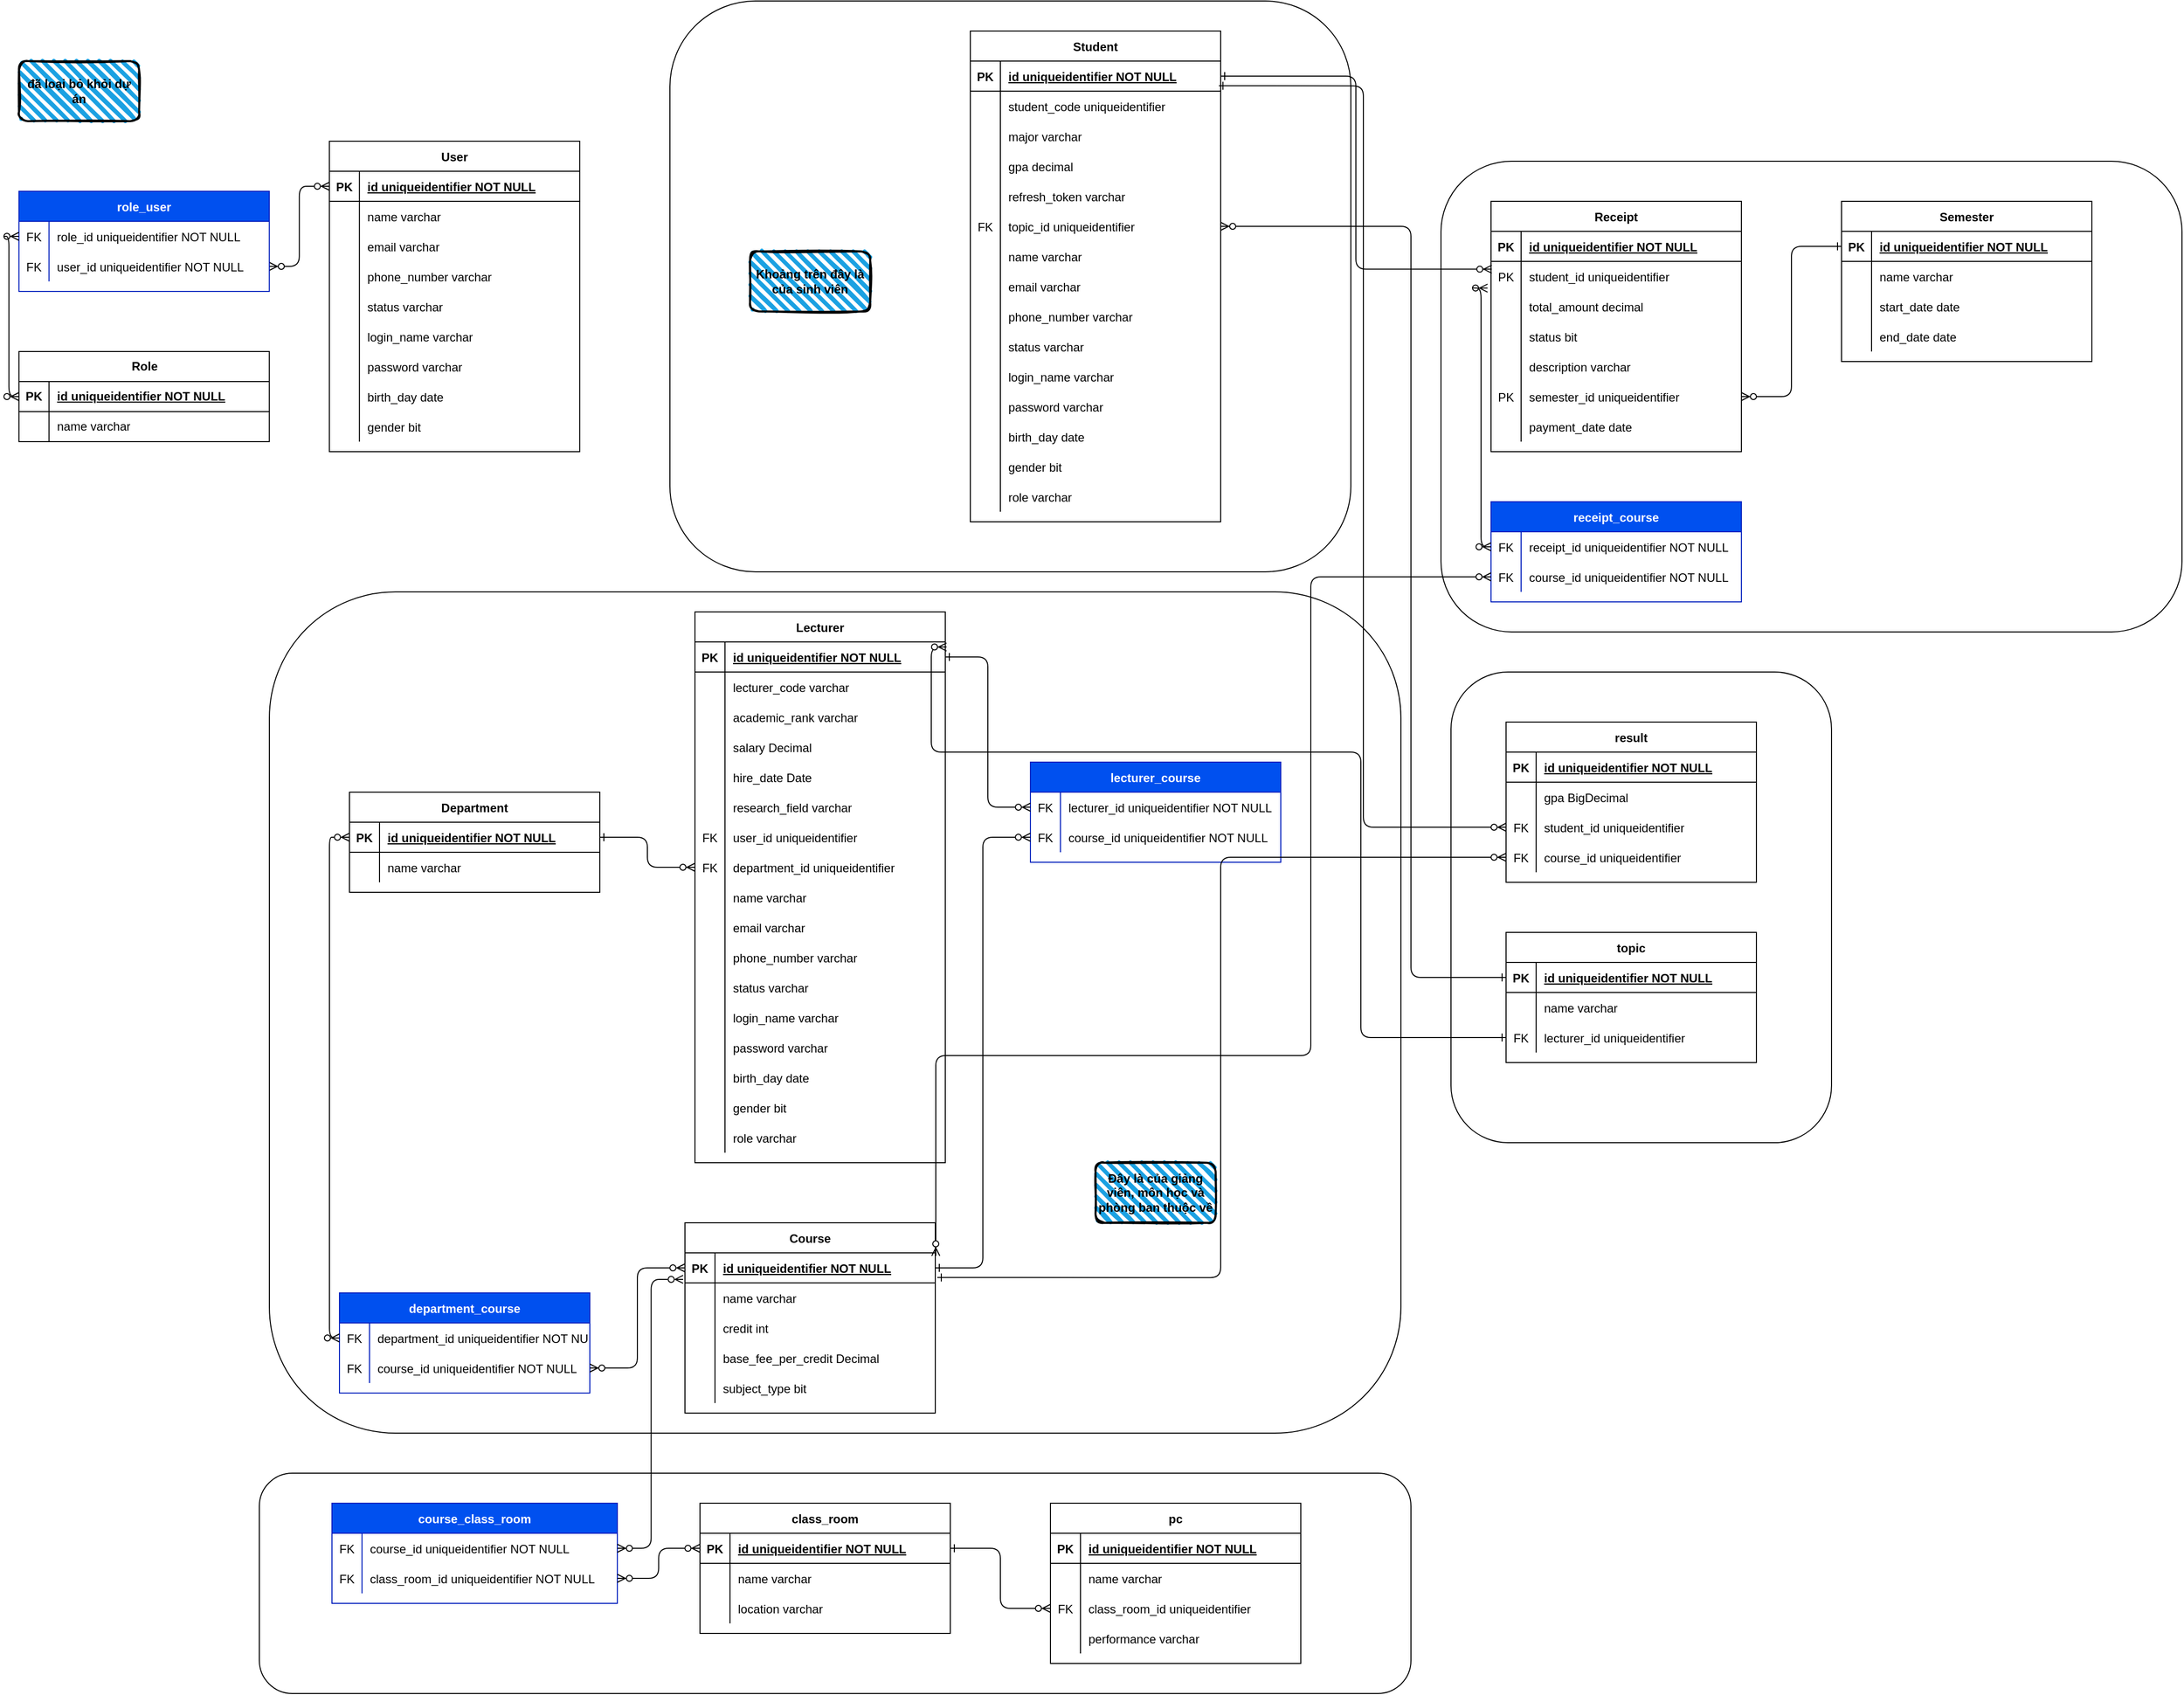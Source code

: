 <mxfile version="27.0.6">
  <diagram id="R2lEEEUBdFMjLlhIrx00" name="Page-1">
    <mxGraphModel dx="1638" dy="1965" grid="1" gridSize="10" guides="1" tooltips="1" connect="1" arrows="1" fold="1" page="1" pageScale="1" pageWidth="850" pageHeight="1100" math="0" shadow="0" extFonts="Permanent Marker^https://fonts.googleapis.com/css?family=Permanent+Marker">
      <root>
        <mxCell id="0" />
        <mxCell id="1" parent="0" />
        <mxCell id="mQ8UZAbyBXaPjUlAHZpZ-70" value="" style="rounded=1;whiteSpace=wrap;html=1;" vertex="1" parent="1">
          <mxGeometry x="30" y="1260" width="1150" height="220" as="geometry" />
        </mxCell>
        <mxCell id="mQ8UZAbyBXaPjUlAHZpZ-25" value="" style="rounded=1;whiteSpace=wrap;html=1;" vertex="1" parent="1">
          <mxGeometry x="1220" y="460" width="380" height="470" as="geometry" />
        </mxCell>
        <mxCell id="R1jNDvue2LszCRoKOzvH-192" value="" style="rounded=1;whiteSpace=wrap;html=1;" parent="1" vertex="1">
          <mxGeometry x="1210" y="-50" width="740" height="470" as="geometry" />
        </mxCell>
        <mxCell id="R1jNDvue2LszCRoKOzvH-164" value="" style="rounded=1;whiteSpace=wrap;html=1;" parent="1" vertex="1">
          <mxGeometry x="440" y="-210" width="680" height="570" as="geometry" />
        </mxCell>
        <mxCell id="R1jNDvue2LszCRoKOzvH-163" value="" style="rounded=1;whiteSpace=wrap;html=1;" parent="1" vertex="1">
          <mxGeometry x="40" y="380" width="1130" height="840" as="geometry" />
        </mxCell>
        <mxCell id="C-vyLk0tnHw3VtMMgP7b-1" value="" style="endArrow=ERzeroToMany;startArrow=ERzeroToMany;endFill=1;startFill=0;exitX=0;exitY=0.5;exitDx=0;exitDy=0;edgeStyle=orthogonalEdgeStyle;entryX=1;entryY=0.5;entryDx=0;entryDy=0;" parent="1" source="C-vyLk0tnHw3VtMMgP7b-3" target="R1jNDvue2LszCRoKOzvH-42" edge="1">
          <mxGeometry width="100" height="100" relative="1" as="geometry">
            <mxPoint x="29.92" y="110" as="sourcePoint" />
            <mxPoint x="69.92" y="70" as="targetPoint" />
          </mxGeometry>
        </mxCell>
        <mxCell id="C-vyLk0tnHw3VtMMgP7b-2" value="User" style="shape=table;startSize=30;container=1;collapsible=1;childLayout=tableLayout;fixedRows=1;rowLines=0;fontStyle=1;align=center;resizeLast=1;" parent="1" vertex="1">
          <mxGeometry x="99.92" y="-70" width="250" height="310" as="geometry">
            <mxRectangle x="450" y="120" width="80" height="30" as="alternateBounds" />
          </mxGeometry>
        </mxCell>
        <mxCell id="C-vyLk0tnHw3VtMMgP7b-3" value="" style="shape=partialRectangle;collapsible=0;dropTarget=0;pointerEvents=0;fillColor=none;points=[[0,0.5],[1,0.5]];portConstraint=eastwest;top=0;left=0;right=0;bottom=1;" parent="C-vyLk0tnHw3VtMMgP7b-2" vertex="1">
          <mxGeometry y="30" width="250" height="30" as="geometry" />
        </mxCell>
        <mxCell id="C-vyLk0tnHw3VtMMgP7b-4" value="PK" style="shape=partialRectangle;overflow=hidden;connectable=0;fillColor=none;top=0;left=0;bottom=0;right=0;fontStyle=1;" parent="C-vyLk0tnHw3VtMMgP7b-3" vertex="1">
          <mxGeometry width="30" height="30" as="geometry">
            <mxRectangle width="30" height="30" as="alternateBounds" />
          </mxGeometry>
        </mxCell>
        <mxCell id="C-vyLk0tnHw3VtMMgP7b-5" value="id uniqueidentifier NOT NULL " style="shape=partialRectangle;overflow=hidden;connectable=0;fillColor=none;top=0;left=0;bottom=0;right=0;align=left;spacingLeft=6;fontStyle=5;" parent="C-vyLk0tnHw3VtMMgP7b-3" vertex="1">
          <mxGeometry x="30" width="220" height="30" as="geometry">
            <mxRectangle width="220" height="30" as="alternateBounds" />
          </mxGeometry>
        </mxCell>
        <mxCell id="C-vyLk0tnHw3VtMMgP7b-6" value="" style="shape=partialRectangle;collapsible=0;dropTarget=0;pointerEvents=0;fillColor=none;points=[[0,0.5],[1,0.5]];portConstraint=eastwest;top=0;left=0;right=0;bottom=0;" parent="C-vyLk0tnHw3VtMMgP7b-2" vertex="1">
          <mxGeometry y="60" width="250" height="30" as="geometry" />
        </mxCell>
        <mxCell id="C-vyLk0tnHw3VtMMgP7b-7" value="" style="shape=partialRectangle;overflow=hidden;connectable=0;fillColor=none;top=0;left=0;bottom=0;right=0;" parent="C-vyLk0tnHw3VtMMgP7b-6" vertex="1">
          <mxGeometry width="30" height="30" as="geometry">
            <mxRectangle width="30" height="30" as="alternateBounds" />
          </mxGeometry>
        </mxCell>
        <mxCell id="C-vyLk0tnHw3VtMMgP7b-8" value="name varchar" style="shape=partialRectangle;overflow=hidden;connectable=0;fillColor=none;top=0;left=0;bottom=0;right=0;align=left;spacingLeft=6;" parent="C-vyLk0tnHw3VtMMgP7b-6" vertex="1">
          <mxGeometry x="30" width="220" height="30" as="geometry">
            <mxRectangle width="220" height="30" as="alternateBounds" />
          </mxGeometry>
        </mxCell>
        <mxCell id="C-vyLk0tnHw3VtMMgP7b-9" value="" style="shape=partialRectangle;collapsible=0;dropTarget=0;pointerEvents=0;fillColor=none;points=[[0,0.5],[1,0.5]];portConstraint=eastwest;top=0;left=0;right=0;bottom=0;" parent="C-vyLk0tnHw3VtMMgP7b-2" vertex="1">
          <mxGeometry y="90" width="250" height="30" as="geometry" />
        </mxCell>
        <mxCell id="C-vyLk0tnHw3VtMMgP7b-10" value="" style="shape=partialRectangle;overflow=hidden;connectable=0;fillColor=none;top=0;left=0;bottom=0;right=0;" parent="C-vyLk0tnHw3VtMMgP7b-9" vertex="1">
          <mxGeometry width="30" height="30" as="geometry">
            <mxRectangle width="30" height="30" as="alternateBounds" />
          </mxGeometry>
        </mxCell>
        <mxCell id="C-vyLk0tnHw3VtMMgP7b-11" value="email varchar" style="shape=partialRectangle;overflow=hidden;connectable=0;fillColor=none;top=0;left=0;bottom=0;right=0;align=left;spacingLeft=6;" parent="C-vyLk0tnHw3VtMMgP7b-9" vertex="1">
          <mxGeometry x="30" width="220" height="30" as="geometry">
            <mxRectangle width="220" height="30" as="alternateBounds" />
          </mxGeometry>
        </mxCell>
        <mxCell id="R1jNDvue2LszCRoKOzvH-20" value="" style="shape=tableRow;horizontal=0;startSize=0;swimlaneHead=0;swimlaneBody=0;fillColor=none;collapsible=0;dropTarget=0;points=[[0,0.5],[1,0.5]];portConstraint=eastwest;top=0;left=0;right=0;bottom=0;" parent="C-vyLk0tnHw3VtMMgP7b-2" vertex="1">
          <mxGeometry y="120" width="250" height="30" as="geometry" />
        </mxCell>
        <mxCell id="R1jNDvue2LszCRoKOzvH-21" value="" style="shape=partialRectangle;connectable=0;fillColor=none;top=0;left=0;bottom=0;right=0;editable=1;overflow=hidden;" parent="R1jNDvue2LszCRoKOzvH-20" vertex="1">
          <mxGeometry width="30" height="30" as="geometry">
            <mxRectangle width="30" height="30" as="alternateBounds" />
          </mxGeometry>
        </mxCell>
        <mxCell id="R1jNDvue2LszCRoKOzvH-22" value="phone_number varchar" style="shape=partialRectangle;connectable=0;fillColor=none;top=0;left=0;bottom=0;right=0;align=left;spacingLeft=6;overflow=hidden;" parent="R1jNDvue2LszCRoKOzvH-20" vertex="1">
          <mxGeometry x="30" width="220" height="30" as="geometry">
            <mxRectangle width="220" height="30" as="alternateBounds" />
          </mxGeometry>
        </mxCell>
        <mxCell id="R1jNDvue2LszCRoKOzvH-27" value="" style="shape=tableRow;horizontal=0;startSize=0;swimlaneHead=0;swimlaneBody=0;fillColor=none;collapsible=0;dropTarget=0;points=[[0,0.5],[1,0.5]];portConstraint=eastwest;top=0;left=0;right=0;bottom=0;" parent="C-vyLk0tnHw3VtMMgP7b-2" vertex="1">
          <mxGeometry y="150" width="250" height="30" as="geometry" />
        </mxCell>
        <mxCell id="R1jNDvue2LszCRoKOzvH-28" value="" style="shape=partialRectangle;connectable=0;fillColor=none;top=0;left=0;bottom=0;right=0;editable=1;overflow=hidden;" parent="R1jNDvue2LszCRoKOzvH-27" vertex="1">
          <mxGeometry width="30" height="30" as="geometry">
            <mxRectangle width="30" height="30" as="alternateBounds" />
          </mxGeometry>
        </mxCell>
        <mxCell id="R1jNDvue2LszCRoKOzvH-29" value="status varchar" style="shape=partialRectangle;connectable=0;fillColor=none;top=0;left=0;bottom=0;right=0;align=left;spacingLeft=6;overflow=hidden;" parent="R1jNDvue2LszCRoKOzvH-27" vertex="1">
          <mxGeometry x="30" width="220" height="30" as="geometry">
            <mxRectangle width="220" height="30" as="alternateBounds" />
          </mxGeometry>
        </mxCell>
        <mxCell id="R1jNDvue2LszCRoKOzvH-33" value="" style="shape=tableRow;horizontal=0;startSize=0;swimlaneHead=0;swimlaneBody=0;fillColor=none;collapsible=0;dropTarget=0;points=[[0,0.5],[1,0.5]];portConstraint=eastwest;top=0;left=0;right=0;bottom=0;" parent="C-vyLk0tnHw3VtMMgP7b-2" vertex="1">
          <mxGeometry y="180" width="250" height="30" as="geometry" />
        </mxCell>
        <mxCell id="R1jNDvue2LszCRoKOzvH-34" value="" style="shape=partialRectangle;connectable=0;fillColor=none;top=0;left=0;bottom=0;right=0;editable=1;overflow=hidden;" parent="R1jNDvue2LszCRoKOzvH-33" vertex="1">
          <mxGeometry width="30" height="30" as="geometry">
            <mxRectangle width="30" height="30" as="alternateBounds" />
          </mxGeometry>
        </mxCell>
        <mxCell id="R1jNDvue2LszCRoKOzvH-35" value="login_name varchar" style="shape=partialRectangle;connectable=0;fillColor=none;top=0;left=0;bottom=0;right=0;align=left;spacingLeft=6;overflow=hidden;" parent="R1jNDvue2LszCRoKOzvH-33" vertex="1">
          <mxGeometry x="30" width="220" height="30" as="geometry">
            <mxRectangle width="220" height="30" as="alternateBounds" />
          </mxGeometry>
        </mxCell>
        <mxCell id="R1jNDvue2LszCRoKOzvH-36" value="" style="shape=tableRow;horizontal=0;startSize=0;swimlaneHead=0;swimlaneBody=0;fillColor=none;collapsible=0;dropTarget=0;points=[[0,0.5],[1,0.5]];portConstraint=eastwest;top=0;left=0;right=0;bottom=0;" parent="C-vyLk0tnHw3VtMMgP7b-2" vertex="1">
          <mxGeometry y="210" width="250" height="30" as="geometry" />
        </mxCell>
        <mxCell id="R1jNDvue2LszCRoKOzvH-37" value="" style="shape=partialRectangle;connectable=0;fillColor=none;top=0;left=0;bottom=0;right=0;editable=1;overflow=hidden;" parent="R1jNDvue2LszCRoKOzvH-36" vertex="1">
          <mxGeometry width="30" height="30" as="geometry">
            <mxRectangle width="30" height="30" as="alternateBounds" />
          </mxGeometry>
        </mxCell>
        <mxCell id="R1jNDvue2LszCRoKOzvH-38" value="password varchar" style="shape=partialRectangle;connectable=0;fillColor=none;top=0;left=0;bottom=0;right=0;align=left;spacingLeft=6;overflow=hidden;" parent="R1jNDvue2LszCRoKOzvH-36" vertex="1">
          <mxGeometry x="30" width="220" height="30" as="geometry">
            <mxRectangle width="220" height="30" as="alternateBounds" />
          </mxGeometry>
        </mxCell>
        <mxCell id="R1jNDvue2LszCRoKOzvH-30" value="" style="shape=tableRow;horizontal=0;startSize=0;swimlaneHead=0;swimlaneBody=0;fillColor=none;collapsible=0;dropTarget=0;points=[[0,0.5],[1,0.5]];portConstraint=eastwest;top=0;left=0;right=0;bottom=0;" parent="C-vyLk0tnHw3VtMMgP7b-2" vertex="1">
          <mxGeometry y="240" width="250" height="30" as="geometry" />
        </mxCell>
        <mxCell id="R1jNDvue2LszCRoKOzvH-31" value="" style="shape=partialRectangle;connectable=0;fillColor=none;top=0;left=0;bottom=0;right=0;editable=1;overflow=hidden;" parent="R1jNDvue2LszCRoKOzvH-30" vertex="1">
          <mxGeometry width="30" height="30" as="geometry">
            <mxRectangle width="30" height="30" as="alternateBounds" />
          </mxGeometry>
        </mxCell>
        <mxCell id="R1jNDvue2LszCRoKOzvH-32" value="birth_day date" style="shape=partialRectangle;connectable=0;fillColor=none;top=0;left=0;bottom=0;right=0;align=left;spacingLeft=6;overflow=hidden;" parent="R1jNDvue2LszCRoKOzvH-30" vertex="1">
          <mxGeometry x="30" width="220" height="30" as="geometry">
            <mxRectangle width="220" height="30" as="alternateBounds" />
          </mxGeometry>
        </mxCell>
        <mxCell id="R1jNDvue2LszCRoKOzvH-24" value="" style="shape=tableRow;horizontal=0;startSize=0;swimlaneHead=0;swimlaneBody=0;fillColor=none;collapsible=0;dropTarget=0;points=[[0,0.5],[1,0.5]];portConstraint=eastwest;top=0;left=0;right=0;bottom=0;" parent="C-vyLk0tnHw3VtMMgP7b-2" vertex="1">
          <mxGeometry y="270" width="250" height="30" as="geometry" />
        </mxCell>
        <mxCell id="R1jNDvue2LszCRoKOzvH-25" value="" style="shape=partialRectangle;connectable=0;fillColor=none;top=0;left=0;bottom=0;right=0;editable=1;overflow=hidden;" parent="R1jNDvue2LszCRoKOzvH-24" vertex="1">
          <mxGeometry width="30" height="30" as="geometry">
            <mxRectangle width="30" height="30" as="alternateBounds" />
          </mxGeometry>
        </mxCell>
        <mxCell id="R1jNDvue2LszCRoKOzvH-26" value="gender bit" style="shape=partialRectangle;connectable=0;fillColor=none;top=0;left=0;bottom=0;right=0;align=left;spacingLeft=6;overflow=hidden;" parent="R1jNDvue2LszCRoKOzvH-24" vertex="1">
          <mxGeometry x="30" width="220" height="30" as="geometry">
            <mxRectangle width="220" height="30" as="alternateBounds" />
          </mxGeometry>
        </mxCell>
        <mxCell id="C-vyLk0tnHw3VtMMgP7b-13" value="Course" style="shape=table;startSize=30;container=1;collapsible=1;childLayout=tableLayout;fixedRows=1;rowLines=0;fontStyle=1;align=center;resizeLast=1;" parent="1" vertex="1">
          <mxGeometry x="455" y="1010" width="250" height="190" as="geometry" />
        </mxCell>
        <mxCell id="C-vyLk0tnHw3VtMMgP7b-14" value="" style="shape=partialRectangle;collapsible=0;dropTarget=0;pointerEvents=0;fillColor=none;points=[[0,0.5],[1,0.5]];portConstraint=eastwest;top=0;left=0;right=0;bottom=1;" parent="C-vyLk0tnHw3VtMMgP7b-13" vertex="1">
          <mxGeometry y="30" width="250" height="30" as="geometry" />
        </mxCell>
        <mxCell id="C-vyLk0tnHw3VtMMgP7b-15" value="PK" style="shape=partialRectangle;overflow=hidden;connectable=0;fillColor=none;top=0;left=0;bottom=0;right=0;fontStyle=1;" parent="C-vyLk0tnHw3VtMMgP7b-14" vertex="1">
          <mxGeometry width="30" height="30" as="geometry">
            <mxRectangle width="30" height="30" as="alternateBounds" />
          </mxGeometry>
        </mxCell>
        <mxCell id="C-vyLk0tnHw3VtMMgP7b-16" value="id uniqueidentifier NOT NULL " style="shape=partialRectangle;overflow=hidden;connectable=0;fillColor=none;top=0;left=0;bottom=0;right=0;align=left;spacingLeft=6;fontStyle=5;" parent="C-vyLk0tnHw3VtMMgP7b-14" vertex="1">
          <mxGeometry x="30" width="220" height="30" as="geometry">
            <mxRectangle width="220" height="30" as="alternateBounds" />
          </mxGeometry>
        </mxCell>
        <mxCell id="C-vyLk0tnHw3VtMMgP7b-20" value="" style="shape=partialRectangle;collapsible=0;dropTarget=0;pointerEvents=0;fillColor=none;points=[[0,0.5],[1,0.5]];portConstraint=eastwest;top=0;left=0;right=0;bottom=0;" parent="C-vyLk0tnHw3VtMMgP7b-13" vertex="1">
          <mxGeometry y="60" width="250" height="30" as="geometry" />
        </mxCell>
        <mxCell id="C-vyLk0tnHw3VtMMgP7b-21" value="" style="shape=partialRectangle;overflow=hidden;connectable=0;fillColor=none;top=0;left=0;bottom=0;right=0;" parent="C-vyLk0tnHw3VtMMgP7b-20" vertex="1">
          <mxGeometry width="30" height="30" as="geometry">
            <mxRectangle width="30" height="30" as="alternateBounds" />
          </mxGeometry>
        </mxCell>
        <mxCell id="C-vyLk0tnHw3VtMMgP7b-22" value="name varchar" style="shape=partialRectangle;overflow=hidden;connectable=0;fillColor=none;top=0;left=0;bottom=0;right=0;align=left;spacingLeft=6;" parent="C-vyLk0tnHw3VtMMgP7b-20" vertex="1">
          <mxGeometry x="30" width="220" height="30" as="geometry">
            <mxRectangle width="220" height="30" as="alternateBounds" />
          </mxGeometry>
        </mxCell>
        <mxCell id="R1jNDvue2LszCRoKOzvH-183" value="" style="shape=tableRow;horizontal=0;startSize=0;swimlaneHead=0;swimlaneBody=0;fillColor=none;collapsible=0;dropTarget=0;points=[[0,0.5],[1,0.5]];portConstraint=eastwest;top=0;left=0;right=0;bottom=0;" parent="C-vyLk0tnHw3VtMMgP7b-13" vertex="1">
          <mxGeometry y="90" width="250" height="30" as="geometry" />
        </mxCell>
        <mxCell id="R1jNDvue2LszCRoKOzvH-184" value="" style="shape=partialRectangle;connectable=0;fillColor=none;top=0;left=0;bottom=0;right=0;editable=1;overflow=hidden;" parent="R1jNDvue2LszCRoKOzvH-183" vertex="1">
          <mxGeometry width="30" height="30" as="geometry">
            <mxRectangle width="30" height="30" as="alternateBounds" />
          </mxGeometry>
        </mxCell>
        <mxCell id="R1jNDvue2LszCRoKOzvH-185" value="credit int" style="shape=partialRectangle;connectable=0;fillColor=none;top=0;left=0;bottom=0;right=0;align=left;spacingLeft=6;overflow=hidden;" parent="R1jNDvue2LszCRoKOzvH-183" vertex="1">
          <mxGeometry x="30" width="220" height="30" as="geometry">
            <mxRectangle width="220" height="30" as="alternateBounds" />
          </mxGeometry>
        </mxCell>
        <mxCell id="R1jNDvue2LszCRoKOzvH-186" value="" style="shape=tableRow;horizontal=0;startSize=0;swimlaneHead=0;swimlaneBody=0;fillColor=none;collapsible=0;dropTarget=0;points=[[0,0.5],[1,0.5]];portConstraint=eastwest;top=0;left=0;right=0;bottom=0;" parent="C-vyLk0tnHw3VtMMgP7b-13" vertex="1">
          <mxGeometry y="120" width="250" height="30" as="geometry" />
        </mxCell>
        <mxCell id="R1jNDvue2LszCRoKOzvH-187" value="" style="shape=partialRectangle;connectable=0;fillColor=none;top=0;left=0;bottom=0;right=0;editable=1;overflow=hidden;" parent="R1jNDvue2LszCRoKOzvH-186" vertex="1">
          <mxGeometry width="30" height="30" as="geometry">
            <mxRectangle width="30" height="30" as="alternateBounds" />
          </mxGeometry>
        </mxCell>
        <mxCell id="R1jNDvue2LszCRoKOzvH-188" value="base_fee_per_credit Decimal" style="shape=partialRectangle;connectable=0;fillColor=none;top=0;left=0;bottom=0;right=0;align=left;spacingLeft=6;overflow=hidden;" parent="R1jNDvue2LszCRoKOzvH-186" vertex="1">
          <mxGeometry x="30" width="220" height="30" as="geometry">
            <mxRectangle width="220" height="30" as="alternateBounds" />
          </mxGeometry>
        </mxCell>
        <mxCell id="mQ8UZAbyBXaPjUlAHZpZ-2" value="" style="shape=tableRow;horizontal=0;startSize=0;swimlaneHead=0;swimlaneBody=0;fillColor=none;collapsible=0;dropTarget=0;points=[[0,0.5],[1,0.5]];portConstraint=eastwest;top=0;left=0;right=0;bottom=0;" vertex="1" parent="C-vyLk0tnHw3VtMMgP7b-13">
          <mxGeometry y="150" width="250" height="30" as="geometry" />
        </mxCell>
        <mxCell id="mQ8UZAbyBXaPjUlAHZpZ-3" value="" style="shape=partialRectangle;connectable=0;fillColor=none;top=0;left=0;bottom=0;right=0;editable=1;overflow=hidden;" vertex="1" parent="mQ8UZAbyBXaPjUlAHZpZ-2">
          <mxGeometry width="30" height="30" as="geometry">
            <mxRectangle width="30" height="30" as="alternateBounds" />
          </mxGeometry>
        </mxCell>
        <mxCell id="mQ8UZAbyBXaPjUlAHZpZ-4" value="subject_type bit" style="shape=partialRectangle;connectable=0;fillColor=none;top=0;left=0;bottom=0;right=0;align=left;spacingLeft=6;overflow=hidden;" vertex="1" parent="mQ8UZAbyBXaPjUlAHZpZ-2">
          <mxGeometry x="30" width="220" height="30" as="geometry">
            <mxRectangle width="220" height="30" as="alternateBounds" />
          </mxGeometry>
        </mxCell>
        <mxCell id="C-vyLk0tnHw3VtMMgP7b-23" value="role_user" style="shape=table;startSize=30;container=1;collapsible=1;childLayout=tableLayout;fixedRows=1;rowLines=0;fontStyle=1;align=center;resizeLast=1;fillColor=#0050ef;fontColor=#ffffff;strokeColor=#001DBC;" parent="1" vertex="1">
          <mxGeometry x="-210.08" y="-20" width="250" height="100" as="geometry" />
        </mxCell>
        <mxCell id="R1jNDvue2LszCRoKOzvH-1" value="" style="shape=tableRow;horizontal=0;startSize=0;swimlaneHead=0;swimlaneBody=0;fillColor=none;collapsible=0;dropTarget=0;points=[[0,0.5],[1,0.5]];portConstraint=eastwest;top=0;left=0;right=0;bottom=0;" parent="C-vyLk0tnHw3VtMMgP7b-23" vertex="1">
          <mxGeometry y="30" width="250" height="30" as="geometry" />
        </mxCell>
        <mxCell id="R1jNDvue2LszCRoKOzvH-2" value="FK" style="shape=partialRectangle;connectable=0;fillColor=none;top=0;left=0;bottom=0;right=0;editable=1;overflow=hidden;fontStyle=0" parent="R1jNDvue2LszCRoKOzvH-1" vertex="1">
          <mxGeometry width="30" height="30" as="geometry">
            <mxRectangle width="30" height="30" as="alternateBounds" />
          </mxGeometry>
        </mxCell>
        <mxCell id="R1jNDvue2LszCRoKOzvH-3" value="role_id uniqueidentifier NOT NULL" style="shape=partialRectangle;connectable=0;fillColor=none;top=0;left=0;bottom=0;right=0;align=left;spacingLeft=6;overflow=hidden;fontStyle=0" parent="R1jNDvue2LszCRoKOzvH-1" vertex="1">
          <mxGeometry x="30" width="220" height="30" as="geometry">
            <mxRectangle width="220" height="30" as="alternateBounds" />
          </mxGeometry>
        </mxCell>
        <mxCell id="R1jNDvue2LszCRoKOzvH-42" value="" style="shape=tableRow;horizontal=0;startSize=0;swimlaneHead=0;swimlaneBody=0;fillColor=none;collapsible=0;dropTarget=0;points=[[0,0.5],[1,0.5]];portConstraint=eastwest;top=0;left=0;right=0;bottom=0;" parent="C-vyLk0tnHw3VtMMgP7b-23" vertex="1">
          <mxGeometry y="60" width="250" height="30" as="geometry" />
        </mxCell>
        <mxCell id="R1jNDvue2LszCRoKOzvH-43" value="FK" style="shape=partialRectangle;connectable=0;fillColor=none;top=0;left=0;bottom=0;right=0;editable=1;overflow=hidden;" parent="R1jNDvue2LszCRoKOzvH-42" vertex="1">
          <mxGeometry width="30" height="30" as="geometry">
            <mxRectangle width="30" height="30" as="alternateBounds" />
          </mxGeometry>
        </mxCell>
        <mxCell id="R1jNDvue2LszCRoKOzvH-44" value="user_id uniqueidentifier NOT NULL" style="shape=partialRectangle;connectable=0;fillColor=none;top=0;left=0;bottom=0;right=0;align=left;spacingLeft=6;overflow=hidden;" parent="R1jNDvue2LszCRoKOzvH-42" vertex="1">
          <mxGeometry x="30" width="220" height="30" as="geometry">
            <mxRectangle width="220" height="30" as="alternateBounds" />
          </mxGeometry>
        </mxCell>
        <mxCell id="R1jNDvue2LszCRoKOzvH-4" value="Role" style="shape=table;startSize=30;container=1;collapsible=1;childLayout=tableLayout;fixedRows=1;rowLines=0;fontStyle=1;align=center;resizeLast=1;html=1;" parent="1" vertex="1">
          <mxGeometry x="-210.08" y="140" width="250" height="90" as="geometry" />
        </mxCell>
        <mxCell id="R1jNDvue2LszCRoKOzvH-5" value="" style="shape=tableRow;horizontal=0;startSize=0;swimlaneHead=0;swimlaneBody=0;fillColor=none;collapsible=0;dropTarget=0;points=[[0,0.5],[1,0.5]];portConstraint=eastwest;top=0;left=0;right=0;bottom=1;" parent="R1jNDvue2LszCRoKOzvH-4" vertex="1">
          <mxGeometry y="30" width="250" height="30" as="geometry" />
        </mxCell>
        <mxCell id="R1jNDvue2LszCRoKOzvH-6" value="PK" style="shape=partialRectangle;connectable=0;fillColor=none;top=0;left=0;bottom=0;right=0;fontStyle=1;overflow=hidden;whiteSpace=wrap;html=1;" parent="R1jNDvue2LszCRoKOzvH-5" vertex="1">
          <mxGeometry width="30" height="30" as="geometry">
            <mxRectangle width="30" height="30" as="alternateBounds" />
          </mxGeometry>
        </mxCell>
        <mxCell id="R1jNDvue2LszCRoKOzvH-7" value="id&amp;nbsp;uniqueidentifier NOT NULL" style="shape=partialRectangle;connectable=0;fillColor=none;top=0;left=0;bottom=0;right=0;align=left;spacingLeft=6;fontStyle=5;overflow=hidden;whiteSpace=wrap;html=1;" parent="R1jNDvue2LszCRoKOzvH-5" vertex="1">
          <mxGeometry x="30" width="220" height="30" as="geometry">
            <mxRectangle width="220" height="30" as="alternateBounds" />
          </mxGeometry>
        </mxCell>
        <mxCell id="R1jNDvue2LszCRoKOzvH-8" value="" style="shape=tableRow;horizontal=0;startSize=0;swimlaneHead=0;swimlaneBody=0;fillColor=none;collapsible=0;dropTarget=0;points=[[0,0.5],[1,0.5]];portConstraint=eastwest;top=0;left=0;right=0;bottom=0;" parent="R1jNDvue2LszCRoKOzvH-4" vertex="1">
          <mxGeometry y="60" width="250" height="30" as="geometry" />
        </mxCell>
        <mxCell id="R1jNDvue2LszCRoKOzvH-9" value="" style="shape=partialRectangle;connectable=0;fillColor=none;top=0;left=0;bottom=0;right=0;editable=1;overflow=hidden;whiteSpace=wrap;html=1;" parent="R1jNDvue2LszCRoKOzvH-8" vertex="1">
          <mxGeometry width="30" height="30" as="geometry">
            <mxRectangle width="30" height="30" as="alternateBounds" />
          </mxGeometry>
        </mxCell>
        <mxCell id="R1jNDvue2LszCRoKOzvH-10" value="name varchar" style="shape=partialRectangle;connectable=0;fillColor=none;top=0;left=0;bottom=0;right=0;align=left;spacingLeft=6;overflow=hidden;whiteSpace=wrap;html=1;" parent="R1jNDvue2LszCRoKOzvH-8" vertex="1">
          <mxGeometry x="30" width="220" height="30" as="geometry">
            <mxRectangle width="220" height="30" as="alternateBounds" />
          </mxGeometry>
        </mxCell>
        <mxCell id="R1jNDvue2LszCRoKOzvH-18" value="" style="endArrow=ERzeroToMany;startArrow=ERzeroToMany;endFill=1;startFill=0;exitX=0;exitY=0.5;exitDx=0;exitDy=0;entryX=0;entryY=0.5;entryDx=0;entryDy=0;edgeStyle=orthogonalEdgeStyle;" parent="1" source="R1jNDvue2LszCRoKOzvH-1" target="R1jNDvue2LszCRoKOzvH-5" edge="1">
          <mxGeometry width="100" height="100" relative="1" as="geometry">
            <mxPoint x="-280.08" y="510" as="sourcePoint" />
            <mxPoint x="-280.08" y="645" as="targetPoint" />
          </mxGeometry>
        </mxCell>
        <mxCell id="R1jNDvue2LszCRoKOzvH-45" value="lecturer_course" style="shape=table;startSize=30;container=1;collapsible=1;childLayout=tableLayout;fixedRows=1;rowLines=0;fontStyle=1;align=center;resizeLast=1;fillColor=#0050ef;fontColor=#ffffff;strokeColor=#001DBC;" parent="1" vertex="1">
          <mxGeometry x="800" y="550" width="250" height="100" as="geometry" />
        </mxCell>
        <mxCell id="R1jNDvue2LszCRoKOzvH-46" value="" style="shape=tableRow;horizontal=0;startSize=0;swimlaneHead=0;swimlaneBody=0;fillColor=none;collapsible=0;dropTarget=0;points=[[0,0.5],[1,0.5]];portConstraint=eastwest;top=0;left=0;right=0;bottom=0;" parent="R1jNDvue2LszCRoKOzvH-45" vertex="1">
          <mxGeometry y="30" width="250" height="30" as="geometry" />
        </mxCell>
        <mxCell id="R1jNDvue2LszCRoKOzvH-47" value="FK" style="shape=partialRectangle;connectable=0;fillColor=none;top=0;left=0;bottom=0;right=0;editable=1;overflow=hidden;fontStyle=0" parent="R1jNDvue2LszCRoKOzvH-46" vertex="1">
          <mxGeometry width="30" height="30" as="geometry">
            <mxRectangle width="30" height="30" as="alternateBounds" />
          </mxGeometry>
        </mxCell>
        <mxCell id="R1jNDvue2LszCRoKOzvH-48" value="lecturer_id uniqueidentifier NOT NULL" style="shape=partialRectangle;connectable=0;fillColor=none;top=0;left=0;bottom=0;right=0;align=left;spacingLeft=6;overflow=hidden;fontStyle=0" parent="R1jNDvue2LszCRoKOzvH-46" vertex="1">
          <mxGeometry x="30" width="220" height="30" as="geometry">
            <mxRectangle width="220" height="30" as="alternateBounds" />
          </mxGeometry>
        </mxCell>
        <mxCell id="R1jNDvue2LszCRoKOzvH-49" value="" style="shape=tableRow;horizontal=0;startSize=0;swimlaneHead=0;swimlaneBody=0;fillColor=none;collapsible=0;dropTarget=0;points=[[0,0.5],[1,0.5]];portConstraint=eastwest;top=0;left=0;right=0;bottom=0;" parent="R1jNDvue2LszCRoKOzvH-45" vertex="1">
          <mxGeometry y="60" width="250" height="30" as="geometry" />
        </mxCell>
        <mxCell id="R1jNDvue2LszCRoKOzvH-50" value="FK" style="shape=partialRectangle;connectable=0;fillColor=none;top=0;left=0;bottom=0;right=0;editable=1;overflow=hidden;" parent="R1jNDvue2LszCRoKOzvH-49" vertex="1">
          <mxGeometry width="30" height="30" as="geometry">
            <mxRectangle width="30" height="30" as="alternateBounds" />
          </mxGeometry>
        </mxCell>
        <mxCell id="R1jNDvue2LszCRoKOzvH-51" value="course_id uniqueidentifier NOT NULL" style="shape=partialRectangle;connectable=0;fillColor=none;top=0;left=0;bottom=0;right=0;align=left;spacingLeft=6;overflow=hidden;" parent="R1jNDvue2LszCRoKOzvH-49" vertex="1">
          <mxGeometry x="30" width="220" height="30" as="geometry">
            <mxRectangle width="220" height="30" as="alternateBounds" />
          </mxGeometry>
        </mxCell>
        <mxCell id="R1jNDvue2LszCRoKOzvH-52" value="Lecturer" style="shape=table;startSize=30;container=1;collapsible=1;childLayout=tableLayout;fixedRows=1;rowLines=0;fontStyle=1;align=center;resizeLast=1;" parent="1" vertex="1">
          <mxGeometry x="465" y="400" width="250" height="550" as="geometry" />
        </mxCell>
        <mxCell id="R1jNDvue2LszCRoKOzvH-53" value="" style="shape=partialRectangle;collapsible=0;dropTarget=0;pointerEvents=0;fillColor=none;points=[[0,0.5],[1,0.5]];portConstraint=eastwest;top=0;left=0;right=0;bottom=1;" parent="R1jNDvue2LszCRoKOzvH-52" vertex="1">
          <mxGeometry y="30" width="250" height="30" as="geometry" />
        </mxCell>
        <mxCell id="R1jNDvue2LszCRoKOzvH-54" value="PK" style="shape=partialRectangle;overflow=hidden;connectable=0;fillColor=none;top=0;left=0;bottom=0;right=0;fontStyle=1;" parent="R1jNDvue2LszCRoKOzvH-53" vertex="1">
          <mxGeometry width="30" height="30" as="geometry">
            <mxRectangle width="30" height="30" as="alternateBounds" />
          </mxGeometry>
        </mxCell>
        <mxCell id="R1jNDvue2LszCRoKOzvH-55" value="id uniqueidentifier NOT NULL " style="shape=partialRectangle;overflow=hidden;connectable=0;fillColor=none;top=0;left=0;bottom=0;right=0;align=left;spacingLeft=6;fontStyle=5;" parent="R1jNDvue2LszCRoKOzvH-53" vertex="1">
          <mxGeometry x="30" width="220" height="30" as="geometry">
            <mxRectangle width="220" height="30" as="alternateBounds" />
          </mxGeometry>
        </mxCell>
        <mxCell id="R1jNDvue2LszCRoKOzvH-56" value="" style="shape=partialRectangle;collapsible=0;dropTarget=0;pointerEvents=0;fillColor=none;points=[[0,0.5],[1,0.5]];portConstraint=eastwest;top=0;left=0;right=0;bottom=0;" parent="R1jNDvue2LszCRoKOzvH-52" vertex="1">
          <mxGeometry y="60" width="250" height="30" as="geometry" />
        </mxCell>
        <mxCell id="R1jNDvue2LszCRoKOzvH-57" value="" style="shape=partialRectangle;overflow=hidden;connectable=0;fillColor=none;top=0;left=0;bottom=0;right=0;" parent="R1jNDvue2LszCRoKOzvH-56" vertex="1">
          <mxGeometry width="30" height="30" as="geometry">
            <mxRectangle width="30" height="30" as="alternateBounds" />
          </mxGeometry>
        </mxCell>
        <mxCell id="R1jNDvue2LszCRoKOzvH-58" value="lecturer_code varchar" style="shape=partialRectangle;overflow=hidden;connectable=0;fillColor=none;top=0;left=0;bottom=0;right=0;align=left;spacingLeft=6;" parent="R1jNDvue2LszCRoKOzvH-56" vertex="1">
          <mxGeometry x="30" width="220" height="30" as="geometry">
            <mxRectangle width="220" height="30" as="alternateBounds" />
          </mxGeometry>
        </mxCell>
        <mxCell id="R1jNDvue2LszCRoKOzvH-59" value="" style="shape=partialRectangle;collapsible=0;dropTarget=0;pointerEvents=0;fillColor=none;points=[[0,0.5],[1,0.5]];portConstraint=eastwest;top=0;left=0;right=0;bottom=0;" parent="R1jNDvue2LszCRoKOzvH-52" vertex="1">
          <mxGeometry y="90" width="250" height="30" as="geometry" />
        </mxCell>
        <mxCell id="R1jNDvue2LszCRoKOzvH-60" value="" style="shape=partialRectangle;overflow=hidden;connectable=0;fillColor=none;top=0;left=0;bottom=0;right=0;" parent="R1jNDvue2LszCRoKOzvH-59" vertex="1">
          <mxGeometry width="30" height="30" as="geometry">
            <mxRectangle width="30" height="30" as="alternateBounds" />
          </mxGeometry>
        </mxCell>
        <mxCell id="R1jNDvue2LszCRoKOzvH-61" value="academic_rank varchar" style="shape=partialRectangle;overflow=hidden;connectable=0;fillColor=none;top=0;left=0;bottom=0;right=0;align=left;spacingLeft=6;" parent="R1jNDvue2LszCRoKOzvH-59" vertex="1">
          <mxGeometry x="30" width="220" height="30" as="geometry">
            <mxRectangle width="220" height="30" as="alternateBounds" />
          </mxGeometry>
        </mxCell>
        <mxCell id="R1jNDvue2LszCRoKOzvH-65" value="" style="shape=tableRow;horizontal=0;startSize=0;swimlaneHead=0;swimlaneBody=0;fillColor=none;collapsible=0;dropTarget=0;points=[[0,0.5],[1,0.5]];portConstraint=eastwest;top=0;left=0;right=0;bottom=0;" parent="R1jNDvue2LszCRoKOzvH-52" vertex="1">
          <mxGeometry y="120" width="250" height="30" as="geometry" />
        </mxCell>
        <mxCell id="R1jNDvue2LszCRoKOzvH-66" value="" style="shape=partialRectangle;connectable=0;fillColor=none;top=0;left=0;bottom=0;right=0;editable=1;overflow=hidden;" parent="R1jNDvue2LszCRoKOzvH-65" vertex="1">
          <mxGeometry width="30" height="30" as="geometry">
            <mxRectangle width="30" height="30" as="alternateBounds" />
          </mxGeometry>
        </mxCell>
        <mxCell id="R1jNDvue2LszCRoKOzvH-67" value="salary Decimal" style="shape=partialRectangle;connectable=0;fillColor=none;top=0;left=0;bottom=0;right=0;align=left;spacingLeft=6;overflow=hidden;" parent="R1jNDvue2LszCRoKOzvH-65" vertex="1">
          <mxGeometry x="30" width="220" height="30" as="geometry">
            <mxRectangle width="220" height="30" as="alternateBounds" />
          </mxGeometry>
        </mxCell>
        <mxCell id="R1jNDvue2LszCRoKOzvH-68" value="" style="shape=tableRow;horizontal=0;startSize=0;swimlaneHead=0;swimlaneBody=0;fillColor=none;collapsible=0;dropTarget=0;points=[[0,0.5],[1,0.5]];portConstraint=eastwest;top=0;left=0;right=0;bottom=0;" parent="R1jNDvue2LszCRoKOzvH-52" vertex="1">
          <mxGeometry y="150" width="250" height="30" as="geometry" />
        </mxCell>
        <mxCell id="R1jNDvue2LszCRoKOzvH-69" value="" style="shape=partialRectangle;connectable=0;fillColor=none;top=0;left=0;bottom=0;right=0;editable=1;overflow=hidden;" parent="R1jNDvue2LszCRoKOzvH-68" vertex="1">
          <mxGeometry width="30" height="30" as="geometry">
            <mxRectangle width="30" height="30" as="alternateBounds" />
          </mxGeometry>
        </mxCell>
        <mxCell id="R1jNDvue2LszCRoKOzvH-70" value="hire_date Date" style="shape=partialRectangle;connectable=0;fillColor=none;top=0;left=0;bottom=0;right=0;align=left;spacingLeft=6;overflow=hidden;" parent="R1jNDvue2LszCRoKOzvH-68" vertex="1">
          <mxGeometry x="30" width="220" height="30" as="geometry">
            <mxRectangle width="220" height="30" as="alternateBounds" />
          </mxGeometry>
        </mxCell>
        <mxCell id="R1jNDvue2LszCRoKOzvH-71" value="" style="shape=tableRow;horizontal=0;startSize=0;swimlaneHead=0;swimlaneBody=0;fillColor=none;collapsible=0;dropTarget=0;points=[[0,0.5],[1,0.5]];portConstraint=eastwest;top=0;left=0;right=0;bottom=0;" parent="R1jNDvue2LszCRoKOzvH-52" vertex="1">
          <mxGeometry y="180" width="250" height="30" as="geometry" />
        </mxCell>
        <mxCell id="R1jNDvue2LszCRoKOzvH-72" value="" style="shape=partialRectangle;connectable=0;fillColor=none;top=0;left=0;bottom=0;right=0;editable=1;overflow=hidden;" parent="R1jNDvue2LszCRoKOzvH-71" vertex="1">
          <mxGeometry width="30" height="30" as="geometry">
            <mxRectangle width="30" height="30" as="alternateBounds" />
          </mxGeometry>
        </mxCell>
        <mxCell id="R1jNDvue2LszCRoKOzvH-73" value="research_field varchar" style="shape=partialRectangle;connectable=0;fillColor=none;top=0;left=0;bottom=0;right=0;align=left;spacingLeft=6;overflow=hidden;" parent="R1jNDvue2LszCRoKOzvH-71" vertex="1">
          <mxGeometry x="30" width="220" height="30" as="geometry">
            <mxRectangle width="220" height="30" as="alternateBounds" />
          </mxGeometry>
        </mxCell>
        <mxCell id="R1jNDvue2LszCRoKOzvH-99" value="" style="shape=tableRow;horizontal=0;startSize=0;swimlaneHead=0;swimlaneBody=0;fillColor=none;collapsible=0;dropTarget=0;points=[[0,0.5],[1,0.5]];portConstraint=eastwest;top=0;left=0;right=0;bottom=0;" parent="R1jNDvue2LszCRoKOzvH-52" vertex="1">
          <mxGeometry y="210" width="250" height="30" as="geometry" />
        </mxCell>
        <mxCell id="R1jNDvue2LszCRoKOzvH-100" value="FK" style="shape=partialRectangle;connectable=0;fillColor=none;top=0;left=0;bottom=0;right=0;editable=1;overflow=hidden;" parent="R1jNDvue2LszCRoKOzvH-99" vertex="1">
          <mxGeometry width="30" height="30" as="geometry">
            <mxRectangle width="30" height="30" as="alternateBounds" />
          </mxGeometry>
        </mxCell>
        <mxCell id="R1jNDvue2LszCRoKOzvH-101" value="user_id uniqueidentifier" style="shape=partialRectangle;connectable=0;fillColor=none;top=0;left=0;bottom=0;right=0;align=left;spacingLeft=6;overflow=hidden;" parent="R1jNDvue2LszCRoKOzvH-99" vertex="1">
          <mxGeometry x="30" width="220" height="30" as="geometry">
            <mxRectangle width="220" height="30" as="alternateBounds" />
          </mxGeometry>
        </mxCell>
        <mxCell id="R1jNDvue2LszCRoKOzvH-95" value="" style="shape=tableRow;horizontal=0;startSize=0;swimlaneHead=0;swimlaneBody=0;fillColor=none;collapsible=0;dropTarget=0;points=[[0,0.5],[1,0.5]];portConstraint=eastwest;top=0;left=0;right=0;bottom=0;" parent="R1jNDvue2LszCRoKOzvH-52" vertex="1">
          <mxGeometry y="240" width="250" height="30" as="geometry" />
        </mxCell>
        <mxCell id="R1jNDvue2LszCRoKOzvH-96" value="FK" style="shape=partialRectangle;connectable=0;fillColor=none;top=0;left=0;bottom=0;right=0;editable=1;overflow=hidden;" parent="R1jNDvue2LszCRoKOzvH-95" vertex="1">
          <mxGeometry width="30" height="30" as="geometry">
            <mxRectangle width="30" height="30" as="alternateBounds" />
          </mxGeometry>
        </mxCell>
        <mxCell id="R1jNDvue2LszCRoKOzvH-97" value="department_id uniqueidentifier" style="shape=partialRectangle;connectable=0;fillColor=none;top=0;left=0;bottom=0;right=0;align=left;spacingLeft=6;overflow=hidden;" parent="R1jNDvue2LszCRoKOzvH-95" vertex="1">
          <mxGeometry x="30" width="220" height="30" as="geometry">
            <mxRectangle width="220" height="30" as="alternateBounds" />
          </mxGeometry>
        </mxCell>
        <mxCell id="mQ8UZAbyBXaPjUlAHZpZ-171" value="" style="shape=tableRow;horizontal=0;startSize=0;swimlaneHead=0;swimlaneBody=0;fillColor=none;collapsible=0;dropTarget=0;points=[[0,0.5],[1,0.5]];portConstraint=eastwest;top=0;left=0;right=0;bottom=0;" vertex="1" parent="R1jNDvue2LszCRoKOzvH-52">
          <mxGeometry y="270" width="250" height="30" as="geometry" />
        </mxCell>
        <mxCell id="mQ8UZAbyBXaPjUlAHZpZ-172" value="" style="shape=partialRectangle;connectable=0;fillColor=none;top=0;left=0;bottom=0;right=0;editable=1;overflow=hidden;" vertex="1" parent="mQ8UZAbyBXaPjUlAHZpZ-171">
          <mxGeometry width="30" height="30" as="geometry">
            <mxRectangle width="30" height="30" as="alternateBounds" />
          </mxGeometry>
        </mxCell>
        <mxCell id="mQ8UZAbyBXaPjUlAHZpZ-173" value="name varchar" style="shape=partialRectangle;connectable=0;fillColor=none;top=0;left=0;bottom=0;right=0;align=left;spacingLeft=6;overflow=hidden;" vertex="1" parent="mQ8UZAbyBXaPjUlAHZpZ-171">
          <mxGeometry x="30" width="220" height="30" as="geometry">
            <mxRectangle width="220" height="30" as="alternateBounds" />
          </mxGeometry>
        </mxCell>
        <mxCell id="mQ8UZAbyBXaPjUlAHZpZ-174" value="" style="shape=tableRow;horizontal=0;startSize=0;swimlaneHead=0;swimlaneBody=0;fillColor=none;collapsible=0;dropTarget=0;points=[[0,0.5],[1,0.5]];portConstraint=eastwest;top=0;left=0;right=0;bottom=0;" vertex="1" parent="R1jNDvue2LszCRoKOzvH-52">
          <mxGeometry y="300" width="250" height="30" as="geometry" />
        </mxCell>
        <mxCell id="mQ8UZAbyBXaPjUlAHZpZ-175" value="" style="shape=partialRectangle;connectable=0;fillColor=none;top=0;left=0;bottom=0;right=0;editable=1;overflow=hidden;" vertex="1" parent="mQ8UZAbyBXaPjUlAHZpZ-174">
          <mxGeometry width="30" height="30" as="geometry">
            <mxRectangle width="30" height="30" as="alternateBounds" />
          </mxGeometry>
        </mxCell>
        <mxCell id="mQ8UZAbyBXaPjUlAHZpZ-176" value="email varchar" style="shape=partialRectangle;connectable=0;fillColor=none;top=0;left=0;bottom=0;right=0;align=left;spacingLeft=6;overflow=hidden;" vertex="1" parent="mQ8UZAbyBXaPjUlAHZpZ-174">
          <mxGeometry x="30" width="220" height="30" as="geometry">
            <mxRectangle width="220" height="30" as="alternateBounds" />
          </mxGeometry>
        </mxCell>
        <mxCell id="mQ8UZAbyBXaPjUlAHZpZ-177" value="" style="shape=tableRow;horizontal=0;startSize=0;swimlaneHead=0;swimlaneBody=0;fillColor=none;collapsible=0;dropTarget=0;points=[[0,0.5],[1,0.5]];portConstraint=eastwest;top=0;left=0;right=0;bottom=0;" vertex="1" parent="R1jNDvue2LszCRoKOzvH-52">
          <mxGeometry y="330" width="250" height="30" as="geometry" />
        </mxCell>
        <mxCell id="mQ8UZAbyBXaPjUlAHZpZ-178" value="" style="shape=partialRectangle;connectable=0;fillColor=none;top=0;left=0;bottom=0;right=0;editable=1;overflow=hidden;" vertex="1" parent="mQ8UZAbyBXaPjUlAHZpZ-177">
          <mxGeometry width="30" height="30" as="geometry">
            <mxRectangle width="30" height="30" as="alternateBounds" />
          </mxGeometry>
        </mxCell>
        <mxCell id="mQ8UZAbyBXaPjUlAHZpZ-179" value="phone_number varchar" style="shape=partialRectangle;connectable=0;fillColor=none;top=0;left=0;bottom=0;right=0;align=left;spacingLeft=6;overflow=hidden;" vertex="1" parent="mQ8UZAbyBXaPjUlAHZpZ-177">
          <mxGeometry x="30" width="220" height="30" as="geometry">
            <mxRectangle width="220" height="30" as="alternateBounds" />
          </mxGeometry>
        </mxCell>
        <mxCell id="mQ8UZAbyBXaPjUlAHZpZ-180" value="" style="shape=tableRow;horizontal=0;startSize=0;swimlaneHead=0;swimlaneBody=0;fillColor=none;collapsible=0;dropTarget=0;points=[[0,0.5],[1,0.5]];portConstraint=eastwest;top=0;left=0;right=0;bottom=0;" vertex="1" parent="R1jNDvue2LszCRoKOzvH-52">
          <mxGeometry y="360" width="250" height="30" as="geometry" />
        </mxCell>
        <mxCell id="mQ8UZAbyBXaPjUlAHZpZ-181" value="" style="shape=partialRectangle;connectable=0;fillColor=none;top=0;left=0;bottom=0;right=0;editable=1;overflow=hidden;" vertex="1" parent="mQ8UZAbyBXaPjUlAHZpZ-180">
          <mxGeometry width="30" height="30" as="geometry">
            <mxRectangle width="30" height="30" as="alternateBounds" />
          </mxGeometry>
        </mxCell>
        <mxCell id="mQ8UZAbyBXaPjUlAHZpZ-182" value="status varchar" style="shape=partialRectangle;connectable=0;fillColor=none;top=0;left=0;bottom=0;right=0;align=left;spacingLeft=6;overflow=hidden;" vertex="1" parent="mQ8UZAbyBXaPjUlAHZpZ-180">
          <mxGeometry x="30" width="220" height="30" as="geometry">
            <mxRectangle width="220" height="30" as="alternateBounds" />
          </mxGeometry>
        </mxCell>
        <mxCell id="mQ8UZAbyBXaPjUlAHZpZ-183" value="" style="shape=tableRow;horizontal=0;startSize=0;swimlaneHead=0;swimlaneBody=0;fillColor=none;collapsible=0;dropTarget=0;points=[[0,0.5],[1,0.5]];portConstraint=eastwest;top=0;left=0;right=0;bottom=0;" vertex="1" parent="R1jNDvue2LszCRoKOzvH-52">
          <mxGeometry y="390" width="250" height="30" as="geometry" />
        </mxCell>
        <mxCell id="mQ8UZAbyBXaPjUlAHZpZ-184" value="" style="shape=partialRectangle;connectable=0;fillColor=none;top=0;left=0;bottom=0;right=0;editable=1;overflow=hidden;" vertex="1" parent="mQ8UZAbyBXaPjUlAHZpZ-183">
          <mxGeometry width="30" height="30" as="geometry">
            <mxRectangle width="30" height="30" as="alternateBounds" />
          </mxGeometry>
        </mxCell>
        <mxCell id="mQ8UZAbyBXaPjUlAHZpZ-185" value="login_name varchar" style="shape=partialRectangle;connectable=0;fillColor=none;top=0;left=0;bottom=0;right=0;align=left;spacingLeft=6;overflow=hidden;" vertex="1" parent="mQ8UZAbyBXaPjUlAHZpZ-183">
          <mxGeometry x="30" width="220" height="30" as="geometry">
            <mxRectangle width="220" height="30" as="alternateBounds" />
          </mxGeometry>
        </mxCell>
        <mxCell id="mQ8UZAbyBXaPjUlAHZpZ-186" value="" style="shape=tableRow;horizontal=0;startSize=0;swimlaneHead=0;swimlaneBody=0;fillColor=none;collapsible=0;dropTarget=0;points=[[0,0.5],[1,0.5]];portConstraint=eastwest;top=0;left=0;right=0;bottom=0;" vertex="1" parent="R1jNDvue2LszCRoKOzvH-52">
          <mxGeometry y="420" width="250" height="30" as="geometry" />
        </mxCell>
        <mxCell id="mQ8UZAbyBXaPjUlAHZpZ-187" value="" style="shape=partialRectangle;connectable=0;fillColor=none;top=0;left=0;bottom=0;right=0;editable=1;overflow=hidden;" vertex="1" parent="mQ8UZAbyBXaPjUlAHZpZ-186">
          <mxGeometry width="30" height="30" as="geometry">
            <mxRectangle width="30" height="30" as="alternateBounds" />
          </mxGeometry>
        </mxCell>
        <mxCell id="mQ8UZAbyBXaPjUlAHZpZ-188" value="password varchar" style="shape=partialRectangle;connectable=0;fillColor=none;top=0;left=0;bottom=0;right=0;align=left;spacingLeft=6;overflow=hidden;" vertex="1" parent="mQ8UZAbyBXaPjUlAHZpZ-186">
          <mxGeometry x="30" width="220" height="30" as="geometry">
            <mxRectangle width="220" height="30" as="alternateBounds" />
          </mxGeometry>
        </mxCell>
        <mxCell id="mQ8UZAbyBXaPjUlAHZpZ-189" value="" style="shape=tableRow;horizontal=0;startSize=0;swimlaneHead=0;swimlaneBody=0;fillColor=none;collapsible=0;dropTarget=0;points=[[0,0.5],[1,0.5]];portConstraint=eastwest;top=0;left=0;right=0;bottom=0;" vertex="1" parent="R1jNDvue2LszCRoKOzvH-52">
          <mxGeometry y="450" width="250" height="30" as="geometry" />
        </mxCell>
        <mxCell id="mQ8UZAbyBXaPjUlAHZpZ-190" value="" style="shape=partialRectangle;connectable=0;fillColor=none;top=0;left=0;bottom=0;right=0;editable=1;overflow=hidden;" vertex="1" parent="mQ8UZAbyBXaPjUlAHZpZ-189">
          <mxGeometry width="30" height="30" as="geometry">
            <mxRectangle width="30" height="30" as="alternateBounds" />
          </mxGeometry>
        </mxCell>
        <mxCell id="mQ8UZAbyBXaPjUlAHZpZ-191" value="birth_day date" style="shape=partialRectangle;connectable=0;fillColor=none;top=0;left=0;bottom=0;right=0;align=left;spacingLeft=6;overflow=hidden;" vertex="1" parent="mQ8UZAbyBXaPjUlAHZpZ-189">
          <mxGeometry x="30" width="220" height="30" as="geometry">
            <mxRectangle width="220" height="30" as="alternateBounds" />
          </mxGeometry>
        </mxCell>
        <mxCell id="mQ8UZAbyBXaPjUlAHZpZ-192" value="" style="shape=tableRow;horizontal=0;startSize=0;swimlaneHead=0;swimlaneBody=0;fillColor=none;collapsible=0;dropTarget=0;points=[[0,0.5],[1,0.5]];portConstraint=eastwest;top=0;left=0;right=0;bottom=0;" vertex="1" parent="R1jNDvue2LszCRoKOzvH-52">
          <mxGeometry y="480" width="250" height="30" as="geometry" />
        </mxCell>
        <mxCell id="mQ8UZAbyBXaPjUlAHZpZ-193" value="" style="shape=partialRectangle;connectable=0;fillColor=none;top=0;left=0;bottom=0;right=0;editable=1;overflow=hidden;" vertex="1" parent="mQ8UZAbyBXaPjUlAHZpZ-192">
          <mxGeometry width="30" height="30" as="geometry">
            <mxRectangle width="30" height="30" as="alternateBounds" />
          </mxGeometry>
        </mxCell>
        <mxCell id="mQ8UZAbyBXaPjUlAHZpZ-194" value="gender bit" style="shape=partialRectangle;connectable=0;fillColor=none;top=0;left=0;bottom=0;right=0;align=left;spacingLeft=6;overflow=hidden;" vertex="1" parent="mQ8UZAbyBXaPjUlAHZpZ-192">
          <mxGeometry x="30" width="220" height="30" as="geometry">
            <mxRectangle width="220" height="30" as="alternateBounds" />
          </mxGeometry>
        </mxCell>
        <mxCell id="mQ8UZAbyBXaPjUlAHZpZ-199" value="" style="shape=tableRow;horizontal=0;startSize=0;swimlaneHead=0;swimlaneBody=0;fillColor=none;collapsible=0;dropTarget=0;points=[[0,0.5],[1,0.5]];portConstraint=eastwest;top=0;left=0;right=0;bottom=0;" vertex="1" parent="R1jNDvue2LszCRoKOzvH-52">
          <mxGeometry y="510" width="250" height="30" as="geometry" />
        </mxCell>
        <mxCell id="mQ8UZAbyBXaPjUlAHZpZ-200" value="" style="shape=partialRectangle;connectable=0;fillColor=none;top=0;left=0;bottom=0;right=0;editable=1;overflow=hidden;" vertex="1" parent="mQ8UZAbyBXaPjUlAHZpZ-199">
          <mxGeometry width="30" height="30" as="geometry">
            <mxRectangle width="30" height="30" as="alternateBounds" />
          </mxGeometry>
        </mxCell>
        <mxCell id="mQ8UZAbyBXaPjUlAHZpZ-201" value="role varchar" style="shape=partialRectangle;connectable=0;fillColor=none;top=0;left=0;bottom=0;right=0;align=left;spacingLeft=6;overflow=hidden;" vertex="1" parent="mQ8UZAbyBXaPjUlAHZpZ-199">
          <mxGeometry x="30" width="220" height="30" as="geometry">
            <mxRectangle width="220" height="30" as="alternateBounds" />
          </mxGeometry>
        </mxCell>
        <mxCell id="R1jNDvue2LszCRoKOzvH-74" value="" style="endArrow=ERzeroToMany;startArrow=ERone;endFill=1;startFill=0;exitX=1;exitY=0.5;exitDx=0;exitDy=0;edgeStyle=orthogonalEdgeStyle;entryX=0;entryY=0.5;entryDx=0;entryDy=0;" parent="1" source="R1jNDvue2LszCRoKOzvH-53" target="R1jNDvue2LszCRoKOzvH-46" edge="1">
          <mxGeometry width="100" height="100" relative="1" as="geometry">
            <mxPoint x="820" y="890" as="sourcePoint" />
            <mxPoint x="740" y="920" as="targetPoint" />
          </mxGeometry>
        </mxCell>
        <mxCell id="R1jNDvue2LszCRoKOzvH-75" value="" style="endArrow=ERzeroToMany;startArrow=ERone;endFill=1;startFill=0;exitX=1;exitY=0.5;exitDx=0;exitDy=0;edgeStyle=orthogonalEdgeStyle;entryX=0;entryY=0.5;entryDx=0;entryDy=0;" parent="1" source="C-vyLk0tnHw3VtMMgP7b-14" target="R1jNDvue2LszCRoKOzvH-49" edge="1">
          <mxGeometry width="100" height="100" relative="1" as="geometry">
            <mxPoint x="740" y="880" as="sourcePoint" />
            <mxPoint x="800" y="980" as="targetPoint" />
          </mxGeometry>
        </mxCell>
        <mxCell id="R1jNDvue2LszCRoKOzvH-76" value="Department" style="shape=table;startSize=30;container=1;collapsible=1;childLayout=tableLayout;fixedRows=1;rowLines=0;fontStyle=1;align=center;resizeLast=1;" parent="1" vertex="1">
          <mxGeometry x="120" y="580" width="250" height="100" as="geometry" />
        </mxCell>
        <mxCell id="R1jNDvue2LszCRoKOzvH-77" value="" style="shape=partialRectangle;collapsible=0;dropTarget=0;pointerEvents=0;fillColor=none;points=[[0,0.5],[1,0.5]];portConstraint=eastwest;top=0;left=0;right=0;bottom=1;" parent="R1jNDvue2LszCRoKOzvH-76" vertex="1">
          <mxGeometry y="30" width="250" height="30" as="geometry" />
        </mxCell>
        <mxCell id="R1jNDvue2LszCRoKOzvH-78" value="PK" style="shape=partialRectangle;overflow=hidden;connectable=0;fillColor=none;top=0;left=0;bottom=0;right=0;fontStyle=1;" parent="R1jNDvue2LszCRoKOzvH-77" vertex="1">
          <mxGeometry width="30" height="30" as="geometry">
            <mxRectangle width="30" height="30" as="alternateBounds" />
          </mxGeometry>
        </mxCell>
        <mxCell id="R1jNDvue2LszCRoKOzvH-79" value="id uniqueidentifier NOT NULL " style="shape=partialRectangle;overflow=hidden;connectable=0;fillColor=none;top=0;left=0;bottom=0;right=0;align=left;spacingLeft=6;fontStyle=5;" parent="R1jNDvue2LszCRoKOzvH-77" vertex="1">
          <mxGeometry x="30" width="220" height="30" as="geometry">
            <mxRectangle width="220" height="30" as="alternateBounds" />
          </mxGeometry>
        </mxCell>
        <mxCell id="R1jNDvue2LszCRoKOzvH-80" value="" style="shape=partialRectangle;collapsible=0;dropTarget=0;pointerEvents=0;fillColor=none;points=[[0,0.5],[1,0.5]];portConstraint=eastwest;top=0;left=0;right=0;bottom=0;" parent="R1jNDvue2LszCRoKOzvH-76" vertex="1">
          <mxGeometry y="60" width="250" height="30" as="geometry" />
        </mxCell>
        <mxCell id="R1jNDvue2LszCRoKOzvH-81" value="" style="shape=partialRectangle;overflow=hidden;connectable=0;fillColor=none;top=0;left=0;bottom=0;right=0;" parent="R1jNDvue2LszCRoKOzvH-80" vertex="1">
          <mxGeometry width="30" height="30" as="geometry">
            <mxRectangle width="30" height="30" as="alternateBounds" />
          </mxGeometry>
        </mxCell>
        <mxCell id="R1jNDvue2LszCRoKOzvH-82" value="name varchar" style="shape=partialRectangle;overflow=hidden;connectable=0;fillColor=none;top=0;left=0;bottom=0;right=0;align=left;spacingLeft=6;" parent="R1jNDvue2LszCRoKOzvH-80" vertex="1">
          <mxGeometry x="30" width="220" height="30" as="geometry">
            <mxRectangle width="220" height="30" as="alternateBounds" />
          </mxGeometry>
        </mxCell>
        <mxCell id="R1jNDvue2LszCRoKOzvH-86" value="department_course" style="shape=table;startSize=30;container=1;collapsible=1;childLayout=tableLayout;fixedRows=1;rowLines=0;fontStyle=1;align=center;resizeLast=1;fillColor=#0050ef;fontColor=#ffffff;strokeColor=#001DBC;" parent="1" vertex="1">
          <mxGeometry x="110" y="1080" width="250" height="100" as="geometry" />
        </mxCell>
        <mxCell id="R1jNDvue2LszCRoKOzvH-87" value="" style="shape=tableRow;horizontal=0;startSize=0;swimlaneHead=0;swimlaneBody=0;fillColor=none;collapsible=0;dropTarget=0;points=[[0,0.5],[1,0.5]];portConstraint=eastwest;top=0;left=0;right=0;bottom=0;" parent="R1jNDvue2LszCRoKOzvH-86" vertex="1">
          <mxGeometry y="30" width="250" height="30" as="geometry" />
        </mxCell>
        <mxCell id="R1jNDvue2LszCRoKOzvH-88" value="FK" style="shape=partialRectangle;connectable=0;fillColor=none;top=0;left=0;bottom=0;right=0;editable=1;overflow=hidden;fontStyle=0" parent="R1jNDvue2LszCRoKOzvH-87" vertex="1">
          <mxGeometry width="30" height="30" as="geometry">
            <mxRectangle width="30" height="30" as="alternateBounds" />
          </mxGeometry>
        </mxCell>
        <mxCell id="R1jNDvue2LszCRoKOzvH-89" value="department_id uniqueidentifier NOT NULL" style="shape=partialRectangle;connectable=0;fillColor=none;top=0;left=0;bottom=0;right=0;align=left;spacingLeft=6;overflow=hidden;fontStyle=0" parent="R1jNDvue2LszCRoKOzvH-87" vertex="1">
          <mxGeometry x="30" width="220" height="30" as="geometry">
            <mxRectangle width="220" height="30" as="alternateBounds" />
          </mxGeometry>
        </mxCell>
        <mxCell id="R1jNDvue2LszCRoKOzvH-90" value="" style="shape=tableRow;horizontal=0;startSize=0;swimlaneHead=0;swimlaneBody=0;fillColor=none;collapsible=0;dropTarget=0;points=[[0,0.5],[1,0.5]];portConstraint=eastwest;top=0;left=0;right=0;bottom=0;" parent="R1jNDvue2LszCRoKOzvH-86" vertex="1">
          <mxGeometry y="60" width="250" height="30" as="geometry" />
        </mxCell>
        <mxCell id="R1jNDvue2LszCRoKOzvH-91" value="FK" style="shape=partialRectangle;connectable=0;fillColor=none;top=0;left=0;bottom=0;right=0;editable=1;overflow=hidden;" parent="R1jNDvue2LszCRoKOzvH-90" vertex="1">
          <mxGeometry width="30" height="30" as="geometry">
            <mxRectangle width="30" height="30" as="alternateBounds" />
          </mxGeometry>
        </mxCell>
        <mxCell id="R1jNDvue2LszCRoKOzvH-92" value="course_id uniqueidentifier NOT NULL" style="shape=partialRectangle;connectable=0;fillColor=none;top=0;left=0;bottom=0;right=0;align=left;spacingLeft=6;overflow=hidden;" parent="R1jNDvue2LszCRoKOzvH-90" vertex="1">
          <mxGeometry x="30" width="220" height="30" as="geometry">
            <mxRectangle width="220" height="30" as="alternateBounds" />
          </mxGeometry>
        </mxCell>
        <mxCell id="R1jNDvue2LszCRoKOzvH-93" value="" style="endArrow=ERzeroToMany;startArrow=ERzeroToMany;endFill=1;startFill=0;exitX=0;exitY=0.5;exitDx=0;exitDy=0;edgeStyle=orthogonalEdgeStyle;entryX=0;entryY=0.5;entryDx=0;entryDy=0;" parent="1" source="R1jNDvue2LszCRoKOzvH-77" target="R1jNDvue2LszCRoKOzvH-87" edge="1">
          <mxGeometry width="100" height="100" relative="1" as="geometry">
            <mxPoint x="-10" y="680" as="sourcePoint" />
            <mxPoint x="80" y="850" as="targetPoint" />
          </mxGeometry>
        </mxCell>
        <mxCell id="R1jNDvue2LszCRoKOzvH-94" value="" style="endArrow=ERzeroToMany;startArrow=ERzeroToMany;endFill=1;startFill=0;edgeStyle=orthogonalEdgeStyle;entryX=1;entryY=0.5;entryDx=0;entryDy=0;exitX=0;exitY=0.5;exitDx=0;exitDy=0;" parent="1" source="C-vyLk0tnHw3VtMMgP7b-14" target="R1jNDvue2LszCRoKOzvH-90" edge="1">
          <mxGeometry width="100" height="100" relative="1" as="geometry">
            <mxPoint x="280" y="990" as="sourcePoint" />
            <mxPoint x="120" y="1040" as="targetPoint" />
          </mxGeometry>
        </mxCell>
        <mxCell id="R1jNDvue2LszCRoKOzvH-98" value="" style="endArrow=ERzeroToMany;startArrow=ERone;endFill=1;startFill=0;edgeStyle=orthogonalEdgeStyle;entryX=0;entryY=0.5;entryDx=0;entryDy=0;exitX=1;exitY=0.5;exitDx=0;exitDy=0;" parent="1" source="R1jNDvue2LszCRoKOzvH-77" target="R1jNDvue2LszCRoKOzvH-95" edge="1">
          <mxGeometry width="100" height="100" relative="1" as="geometry">
            <mxPoint x="410" y="750" as="sourcePoint" />
            <mxPoint x="350" y="790" as="targetPoint" />
          </mxGeometry>
        </mxCell>
        <mxCell id="R1jNDvue2LszCRoKOzvH-105" value="Student" style="shape=table;startSize=30;container=1;collapsible=1;childLayout=tableLayout;fixedRows=1;rowLines=0;fontStyle=1;align=center;resizeLast=1;" parent="1" vertex="1">
          <mxGeometry x="740" y="-180" width="250" height="490" as="geometry">
            <mxRectangle x="450" y="120" width="80" height="30" as="alternateBounds" />
          </mxGeometry>
        </mxCell>
        <mxCell id="R1jNDvue2LszCRoKOzvH-106" value="" style="shape=partialRectangle;collapsible=0;dropTarget=0;pointerEvents=0;fillColor=none;points=[[0,0.5],[1,0.5]];portConstraint=eastwest;top=0;left=0;right=0;bottom=1;" parent="R1jNDvue2LszCRoKOzvH-105" vertex="1">
          <mxGeometry y="30" width="250" height="30" as="geometry" />
        </mxCell>
        <mxCell id="R1jNDvue2LszCRoKOzvH-107" value="PK" style="shape=partialRectangle;overflow=hidden;connectable=0;fillColor=none;top=0;left=0;bottom=0;right=0;fontStyle=1;" parent="R1jNDvue2LszCRoKOzvH-106" vertex="1">
          <mxGeometry width="30" height="30" as="geometry">
            <mxRectangle width="30" height="30" as="alternateBounds" />
          </mxGeometry>
        </mxCell>
        <mxCell id="R1jNDvue2LszCRoKOzvH-108" value="id uniqueidentifier NOT NULL " style="shape=partialRectangle;overflow=hidden;connectable=0;fillColor=none;top=0;left=0;bottom=0;right=0;align=left;spacingLeft=6;fontStyle=5;" parent="R1jNDvue2LszCRoKOzvH-106" vertex="1">
          <mxGeometry x="30" width="220" height="30" as="geometry">
            <mxRectangle width="220" height="30" as="alternateBounds" />
          </mxGeometry>
        </mxCell>
        <mxCell id="R1jNDvue2LszCRoKOzvH-109" value="" style="shape=partialRectangle;collapsible=0;dropTarget=0;pointerEvents=0;fillColor=none;points=[[0,0.5],[1,0.5]];portConstraint=eastwest;top=0;left=0;right=0;bottom=0;" parent="R1jNDvue2LszCRoKOzvH-105" vertex="1">
          <mxGeometry y="60" width="250" height="30" as="geometry" />
        </mxCell>
        <mxCell id="R1jNDvue2LszCRoKOzvH-110" value="" style="shape=partialRectangle;overflow=hidden;connectable=0;fillColor=none;top=0;left=0;bottom=0;right=0;" parent="R1jNDvue2LszCRoKOzvH-109" vertex="1">
          <mxGeometry width="30" height="30" as="geometry">
            <mxRectangle width="30" height="30" as="alternateBounds" />
          </mxGeometry>
        </mxCell>
        <mxCell id="R1jNDvue2LszCRoKOzvH-111" value="student_code uniqueidentifier" style="shape=partialRectangle;overflow=hidden;connectable=0;fillColor=none;top=0;left=0;bottom=0;right=0;align=left;spacingLeft=6;" parent="R1jNDvue2LszCRoKOzvH-109" vertex="1">
          <mxGeometry x="30" width="220" height="30" as="geometry">
            <mxRectangle width="220" height="30" as="alternateBounds" />
          </mxGeometry>
        </mxCell>
        <mxCell id="R1jNDvue2LszCRoKOzvH-112" value="" style="shape=partialRectangle;collapsible=0;dropTarget=0;pointerEvents=0;fillColor=none;points=[[0,0.5],[1,0.5]];portConstraint=eastwest;top=0;left=0;right=0;bottom=0;" parent="R1jNDvue2LszCRoKOzvH-105" vertex="1">
          <mxGeometry y="90" width="250" height="30" as="geometry" />
        </mxCell>
        <mxCell id="R1jNDvue2LszCRoKOzvH-113" value="" style="shape=partialRectangle;overflow=hidden;connectable=0;fillColor=none;top=0;left=0;bottom=0;right=0;" parent="R1jNDvue2LszCRoKOzvH-112" vertex="1">
          <mxGeometry width="30" height="30" as="geometry">
            <mxRectangle width="30" height="30" as="alternateBounds" />
          </mxGeometry>
        </mxCell>
        <mxCell id="R1jNDvue2LszCRoKOzvH-114" value="major varchar" style="shape=partialRectangle;overflow=hidden;connectable=0;fillColor=none;top=0;left=0;bottom=0;right=0;align=left;spacingLeft=6;" parent="R1jNDvue2LszCRoKOzvH-112" vertex="1">
          <mxGeometry x="30" width="220" height="30" as="geometry">
            <mxRectangle width="220" height="30" as="alternateBounds" />
          </mxGeometry>
        </mxCell>
        <mxCell id="R1jNDvue2LszCRoKOzvH-115" value="" style="shape=tableRow;horizontal=0;startSize=0;swimlaneHead=0;swimlaneBody=0;fillColor=none;collapsible=0;dropTarget=0;points=[[0,0.5],[1,0.5]];portConstraint=eastwest;top=0;left=0;right=0;bottom=0;" parent="R1jNDvue2LszCRoKOzvH-105" vertex="1">
          <mxGeometry y="120" width="250" height="30" as="geometry" />
        </mxCell>
        <mxCell id="R1jNDvue2LszCRoKOzvH-116" value="" style="shape=partialRectangle;connectable=0;fillColor=none;top=0;left=0;bottom=0;right=0;editable=1;overflow=hidden;" parent="R1jNDvue2LszCRoKOzvH-115" vertex="1">
          <mxGeometry width="30" height="30" as="geometry">
            <mxRectangle width="30" height="30" as="alternateBounds" />
          </mxGeometry>
        </mxCell>
        <mxCell id="R1jNDvue2LszCRoKOzvH-117" value="gpa decimal" style="shape=partialRectangle;connectable=0;fillColor=none;top=0;left=0;bottom=0;right=0;align=left;spacingLeft=6;overflow=hidden;" parent="R1jNDvue2LszCRoKOzvH-115" vertex="1">
          <mxGeometry x="30" width="220" height="30" as="geometry">
            <mxRectangle width="220" height="30" as="alternateBounds" />
          </mxGeometry>
        </mxCell>
        <mxCell id="R1jNDvue2LszCRoKOzvH-130" value="" style="shape=tableRow;horizontal=0;startSize=0;swimlaneHead=0;swimlaneBody=0;fillColor=none;collapsible=0;dropTarget=0;points=[[0,0.5],[1,0.5]];portConstraint=eastwest;top=0;left=0;right=0;bottom=0;" parent="R1jNDvue2LszCRoKOzvH-105" vertex="1">
          <mxGeometry y="150" width="250" height="30" as="geometry" />
        </mxCell>
        <mxCell id="R1jNDvue2LszCRoKOzvH-131" value="" style="shape=partialRectangle;connectable=0;fillColor=none;top=0;left=0;bottom=0;right=0;editable=1;overflow=hidden;" parent="R1jNDvue2LszCRoKOzvH-130" vertex="1">
          <mxGeometry width="30" height="30" as="geometry">
            <mxRectangle width="30" height="30" as="alternateBounds" />
          </mxGeometry>
        </mxCell>
        <mxCell id="R1jNDvue2LszCRoKOzvH-132" value="refresh_token varchar" style="shape=partialRectangle;connectable=0;fillColor=none;top=0;left=0;bottom=0;right=0;align=left;spacingLeft=6;overflow=hidden;" parent="R1jNDvue2LszCRoKOzvH-130" vertex="1">
          <mxGeometry x="30" width="220" height="30" as="geometry">
            <mxRectangle width="220" height="30" as="alternateBounds" />
          </mxGeometry>
        </mxCell>
        <mxCell id="mQ8UZAbyBXaPjUlAHZpZ-100" value="" style="shape=tableRow;horizontal=0;startSize=0;swimlaneHead=0;swimlaneBody=0;fillColor=none;collapsible=0;dropTarget=0;points=[[0,0.5],[1,0.5]];portConstraint=eastwest;top=0;left=0;right=0;bottom=0;" vertex="1" parent="R1jNDvue2LszCRoKOzvH-105">
          <mxGeometry y="180" width="250" height="30" as="geometry" />
        </mxCell>
        <mxCell id="mQ8UZAbyBXaPjUlAHZpZ-101" value="FK" style="shape=partialRectangle;connectable=0;fillColor=none;top=0;left=0;bottom=0;right=0;editable=1;overflow=hidden;" vertex="1" parent="mQ8UZAbyBXaPjUlAHZpZ-100">
          <mxGeometry width="30" height="30" as="geometry">
            <mxRectangle width="30" height="30" as="alternateBounds" />
          </mxGeometry>
        </mxCell>
        <mxCell id="mQ8UZAbyBXaPjUlAHZpZ-102" value="topic_id uniqueidentifier" style="shape=partialRectangle;connectable=0;fillColor=none;top=0;left=0;bottom=0;right=0;align=left;spacingLeft=6;overflow=hidden;" vertex="1" parent="mQ8UZAbyBXaPjUlAHZpZ-100">
          <mxGeometry x="30" width="220" height="30" as="geometry">
            <mxRectangle width="220" height="30" as="alternateBounds" />
          </mxGeometry>
        </mxCell>
        <mxCell id="mQ8UZAbyBXaPjUlAHZpZ-147" value="" style="shape=tableRow;horizontal=0;startSize=0;swimlaneHead=0;swimlaneBody=0;fillColor=none;collapsible=0;dropTarget=0;points=[[0,0.5],[1,0.5]];portConstraint=eastwest;top=0;left=0;right=0;bottom=0;" vertex="1" parent="R1jNDvue2LszCRoKOzvH-105">
          <mxGeometry y="210" width="250" height="30" as="geometry" />
        </mxCell>
        <mxCell id="mQ8UZAbyBXaPjUlAHZpZ-148" value="" style="shape=partialRectangle;connectable=0;fillColor=none;top=0;left=0;bottom=0;right=0;editable=1;overflow=hidden;" vertex="1" parent="mQ8UZAbyBXaPjUlAHZpZ-147">
          <mxGeometry width="30" height="30" as="geometry">
            <mxRectangle width="30" height="30" as="alternateBounds" />
          </mxGeometry>
        </mxCell>
        <mxCell id="mQ8UZAbyBXaPjUlAHZpZ-149" value="name varchar" style="shape=partialRectangle;connectable=0;fillColor=none;top=0;left=0;bottom=0;right=0;align=left;spacingLeft=6;overflow=hidden;" vertex="1" parent="mQ8UZAbyBXaPjUlAHZpZ-147">
          <mxGeometry x="30" width="220" height="30" as="geometry">
            <mxRectangle width="220" height="30" as="alternateBounds" />
          </mxGeometry>
        </mxCell>
        <mxCell id="mQ8UZAbyBXaPjUlAHZpZ-150" value="" style="shape=tableRow;horizontal=0;startSize=0;swimlaneHead=0;swimlaneBody=0;fillColor=none;collapsible=0;dropTarget=0;points=[[0,0.5],[1,0.5]];portConstraint=eastwest;top=0;left=0;right=0;bottom=0;" vertex="1" parent="R1jNDvue2LszCRoKOzvH-105">
          <mxGeometry y="240" width="250" height="30" as="geometry" />
        </mxCell>
        <mxCell id="mQ8UZAbyBXaPjUlAHZpZ-151" value="" style="shape=partialRectangle;connectable=0;fillColor=none;top=0;left=0;bottom=0;right=0;editable=1;overflow=hidden;" vertex="1" parent="mQ8UZAbyBXaPjUlAHZpZ-150">
          <mxGeometry width="30" height="30" as="geometry">
            <mxRectangle width="30" height="30" as="alternateBounds" />
          </mxGeometry>
        </mxCell>
        <mxCell id="mQ8UZAbyBXaPjUlAHZpZ-152" value="email varchar" style="shape=partialRectangle;connectable=0;fillColor=none;top=0;left=0;bottom=0;right=0;align=left;spacingLeft=6;overflow=hidden;" vertex="1" parent="mQ8UZAbyBXaPjUlAHZpZ-150">
          <mxGeometry x="30" width="220" height="30" as="geometry">
            <mxRectangle width="220" height="30" as="alternateBounds" />
          </mxGeometry>
        </mxCell>
        <mxCell id="mQ8UZAbyBXaPjUlAHZpZ-153" value="" style="shape=tableRow;horizontal=0;startSize=0;swimlaneHead=0;swimlaneBody=0;fillColor=none;collapsible=0;dropTarget=0;points=[[0,0.5],[1,0.5]];portConstraint=eastwest;top=0;left=0;right=0;bottom=0;" vertex="1" parent="R1jNDvue2LszCRoKOzvH-105">
          <mxGeometry y="270" width="250" height="30" as="geometry" />
        </mxCell>
        <mxCell id="mQ8UZAbyBXaPjUlAHZpZ-154" value="" style="shape=partialRectangle;connectable=0;fillColor=none;top=0;left=0;bottom=0;right=0;editable=1;overflow=hidden;" vertex="1" parent="mQ8UZAbyBXaPjUlAHZpZ-153">
          <mxGeometry width="30" height="30" as="geometry">
            <mxRectangle width="30" height="30" as="alternateBounds" />
          </mxGeometry>
        </mxCell>
        <mxCell id="mQ8UZAbyBXaPjUlAHZpZ-155" value="phone_number varchar" style="shape=partialRectangle;connectable=0;fillColor=none;top=0;left=0;bottom=0;right=0;align=left;spacingLeft=6;overflow=hidden;" vertex="1" parent="mQ8UZAbyBXaPjUlAHZpZ-153">
          <mxGeometry x="30" width="220" height="30" as="geometry">
            <mxRectangle width="220" height="30" as="alternateBounds" />
          </mxGeometry>
        </mxCell>
        <mxCell id="mQ8UZAbyBXaPjUlAHZpZ-156" value="" style="shape=tableRow;horizontal=0;startSize=0;swimlaneHead=0;swimlaneBody=0;fillColor=none;collapsible=0;dropTarget=0;points=[[0,0.5],[1,0.5]];portConstraint=eastwest;top=0;left=0;right=0;bottom=0;" vertex="1" parent="R1jNDvue2LszCRoKOzvH-105">
          <mxGeometry y="300" width="250" height="30" as="geometry" />
        </mxCell>
        <mxCell id="mQ8UZAbyBXaPjUlAHZpZ-157" value="" style="shape=partialRectangle;connectable=0;fillColor=none;top=0;left=0;bottom=0;right=0;editable=1;overflow=hidden;" vertex="1" parent="mQ8UZAbyBXaPjUlAHZpZ-156">
          <mxGeometry width="30" height="30" as="geometry">
            <mxRectangle width="30" height="30" as="alternateBounds" />
          </mxGeometry>
        </mxCell>
        <mxCell id="mQ8UZAbyBXaPjUlAHZpZ-158" value="status varchar" style="shape=partialRectangle;connectable=0;fillColor=none;top=0;left=0;bottom=0;right=0;align=left;spacingLeft=6;overflow=hidden;" vertex="1" parent="mQ8UZAbyBXaPjUlAHZpZ-156">
          <mxGeometry x="30" width="220" height="30" as="geometry">
            <mxRectangle width="220" height="30" as="alternateBounds" />
          </mxGeometry>
        </mxCell>
        <mxCell id="mQ8UZAbyBXaPjUlAHZpZ-159" value="" style="shape=tableRow;horizontal=0;startSize=0;swimlaneHead=0;swimlaneBody=0;fillColor=none;collapsible=0;dropTarget=0;points=[[0,0.5],[1,0.5]];portConstraint=eastwest;top=0;left=0;right=0;bottom=0;" vertex="1" parent="R1jNDvue2LszCRoKOzvH-105">
          <mxGeometry y="330" width="250" height="30" as="geometry" />
        </mxCell>
        <mxCell id="mQ8UZAbyBXaPjUlAHZpZ-160" value="" style="shape=partialRectangle;connectable=0;fillColor=none;top=0;left=0;bottom=0;right=0;editable=1;overflow=hidden;" vertex="1" parent="mQ8UZAbyBXaPjUlAHZpZ-159">
          <mxGeometry width="30" height="30" as="geometry">
            <mxRectangle width="30" height="30" as="alternateBounds" />
          </mxGeometry>
        </mxCell>
        <mxCell id="mQ8UZAbyBXaPjUlAHZpZ-161" value="login_name varchar" style="shape=partialRectangle;connectable=0;fillColor=none;top=0;left=0;bottom=0;right=0;align=left;spacingLeft=6;overflow=hidden;" vertex="1" parent="mQ8UZAbyBXaPjUlAHZpZ-159">
          <mxGeometry x="30" width="220" height="30" as="geometry">
            <mxRectangle width="220" height="30" as="alternateBounds" />
          </mxGeometry>
        </mxCell>
        <mxCell id="mQ8UZAbyBXaPjUlAHZpZ-162" value="" style="shape=tableRow;horizontal=0;startSize=0;swimlaneHead=0;swimlaneBody=0;fillColor=none;collapsible=0;dropTarget=0;points=[[0,0.5],[1,0.5]];portConstraint=eastwest;top=0;left=0;right=0;bottom=0;" vertex="1" parent="R1jNDvue2LszCRoKOzvH-105">
          <mxGeometry y="360" width="250" height="30" as="geometry" />
        </mxCell>
        <mxCell id="mQ8UZAbyBXaPjUlAHZpZ-163" value="" style="shape=partialRectangle;connectable=0;fillColor=none;top=0;left=0;bottom=0;right=0;editable=1;overflow=hidden;" vertex="1" parent="mQ8UZAbyBXaPjUlAHZpZ-162">
          <mxGeometry width="30" height="30" as="geometry">
            <mxRectangle width="30" height="30" as="alternateBounds" />
          </mxGeometry>
        </mxCell>
        <mxCell id="mQ8UZAbyBXaPjUlAHZpZ-164" value="password varchar" style="shape=partialRectangle;connectable=0;fillColor=none;top=0;left=0;bottom=0;right=0;align=left;spacingLeft=6;overflow=hidden;" vertex="1" parent="mQ8UZAbyBXaPjUlAHZpZ-162">
          <mxGeometry x="30" width="220" height="30" as="geometry">
            <mxRectangle width="220" height="30" as="alternateBounds" />
          </mxGeometry>
        </mxCell>
        <mxCell id="mQ8UZAbyBXaPjUlAHZpZ-165" value="" style="shape=tableRow;horizontal=0;startSize=0;swimlaneHead=0;swimlaneBody=0;fillColor=none;collapsible=0;dropTarget=0;points=[[0,0.5],[1,0.5]];portConstraint=eastwest;top=0;left=0;right=0;bottom=0;" vertex="1" parent="R1jNDvue2LszCRoKOzvH-105">
          <mxGeometry y="390" width="250" height="30" as="geometry" />
        </mxCell>
        <mxCell id="mQ8UZAbyBXaPjUlAHZpZ-166" value="" style="shape=partialRectangle;connectable=0;fillColor=none;top=0;left=0;bottom=0;right=0;editable=1;overflow=hidden;" vertex="1" parent="mQ8UZAbyBXaPjUlAHZpZ-165">
          <mxGeometry width="30" height="30" as="geometry">
            <mxRectangle width="30" height="30" as="alternateBounds" />
          </mxGeometry>
        </mxCell>
        <mxCell id="mQ8UZAbyBXaPjUlAHZpZ-167" value="birth_day date" style="shape=partialRectangle;connectable=0;fillColor=none;top=0;left=0;bottom=0;right=0;align=left;spacingLeft=6;overflow=hidden;" vertex="1" parent="mQ8UZAbyBXaPjUlAHZpZ-165">
          <mxGeometry x="30" width="220" height="30" as="geometry">
            <mxRectangle width="220" height="30" as="alternateBounds" />
          </mxGeometry>
        </mxCell>
        <mxCell id="mQ8UZAbyBXaPjUlAHZpZ-168" value="" style="shape=tableRow;horizontal=0;startSize=0;swimlaneHead=0;swimlaneBody=0;fillColor=none;collapsible=0;dropTarget=0;points=[[0,0.5],[1,0.5]];portConstraint=eastwest;top=0;left=0;right=0;bottom=0;" vertex="1" parent="R1jNDvue2LszCRoKOzvH-105">
          <mxGeometry y="420" width="250" height="30" as="geometry" />
        </mxCell>
        <mxCell id="mQ8UZAbyBXaPjUlAHZpZ-169" value="" style="shape=partialRectangle;connectable=0;fillColor=none;top=0;left=0;bottom=0;right=0;editable=1;overflow=hidden;" vertex="1" parent="mQ8UZAbyBXaPjUlAHZpZ-168">
          <mxGeometry width="30" height="30" as="geometry">
            <mxRectangle width="30" height="30" as="alternateBounds" />
          </mxGeometry>
        </mxCell>
        <mxCell id="mQ8UZAbyBXaPjUlAHZpZ-170" value="gender bit" style="shape=partialRectangle;connectable=0;fillColor=none;top=0;left=0;bottom=0;right=0;align=left;spacingLeft=6;overflow=hidden;" vertex="1" parent="mQ8UZAbyBXaPjUlAHZpZ-168">
          <mxGeometry x="30" width="220" height="30" as="geometry">
            <mxRectangle width="220" height="30" as="alternateBounds" />
          </mxGeometry>
        </mxCell>
        <mxCell id="mQ8UZAbyBXaPjUlAHZpZ-196" value="" style="shape=tableRow;horizontal=0;startSize=0;swimlaneHead=0;swimlaneBody=0;fillColor=none;collapsible=0;dropTarget=0;points=[[0,0.5],[1,0.5]];portConstraint=eastwest;top=0;left=0;right=0;bottom=0;" vertex="1" parent="R1jNDvue2LszCRoKOzvH-105">
          <mxGeometry y="450" width="250" height="30" as="geometry" />
        </mxCell>
        <mxCell id="mQ8UZAbyBXaPjUlAHZpZ-197" value="" style="shape=partialRectangle;connectable=0;fillColor=none;top=0;left=0;bottom=0;right=0;editable=1;overflow=hidden;" vertex="1" parent="mQ8UZAbyBXaPjUlAHZpZ-196">
          <mxGeometry width="30" height="30" as="geometry">
            <mxRectangle width="30" height="30" as="alternateBounds" />
          </mxGeometry>
        </mxCell>
        <mxCell id="mQ8UZAbyBXaPjUlAHZpZ-198" value="role varchar" style="shape=partialRectangle;connectable=0;fillColor=none;top=0;left=0;bottom=0;right=0;align=left;spacingLeft=6;overflow=hidden;" vertex="1" parent="mQ8UZAbyBXaPjUlAHZpZ-196">
          <mxGeometry x="30" width="220" height="30" as="geometry">
            <mxRectangle width="220" height="30" as="alternateBounds" />
          </mxGeometry>
        </mxCell>
        <mxCell id="R1jNDvue2LszCRoKOzvH-134" value="Semester" style="shape=table;startSize=30;container=1;collapsible=1;childLayout=tableLayout;fixedRows=1;rowLines=0;fontStyle=1;align=center;resizeLast=1;" parent="1" vertex="1">
          <mxGeometry x="1610" y="-10" width="250" height="160" as="geometry" />
        </mxCell>
        <mxCell id="R1jNDvue2LszCRoKOzvH-135" value="" style="shape=partialRectangle;collapsible=0;dropTarget=0;pointerEvents=0;fillColor=none;points=[[0,0.5],[1,0.5]];portConstraint=eastwest;top=0;left=0;right=0;bottom=1;" parent="R1jNDvue2LszCRoKOzvH-134" vertex="1">
          <mxGeometry y="30" width="250" height="30" as="geometry" />
        </mxCell>
        <mxCell id="R1jNDvue2LszCRoKOzvH-136" value="PK" style="shape=partialRectangle;overflow=hidden;connectable=0;fillColor=none;top=0;left=0;bottom=0;right=0;fontStyle=1;" parent="R1jNDvue2LszCRoKOzvH-135" vertex="1">
          <mxGeometry width="30" height="30" as="geometry">
            <mxRectangle width="30" height="30" as="alternateBounds" />
          </mxGeometry>
        </mxCell>
        <mxCell id="R1jNDvue2LszCRoKOzvH-137" value="id uniqueidentifier NOT NULL " style="shape=partialRectangle;overflow=hidden;connectable=0;fillColor=none;top=0;left=0;bottom=0;right=0;align=left;spacingLeft=6;fontStyle=5;" parent="R1jNDvue2LszCRoKOzvH-135" vertex="1">
          <mxGeometry x="30" width="220" height="30" as="geometry">
            <mxRectangle width="220" height="30" as="alternateBounds" />
          </mxGeometry>
        </mxCell>
        <mxCell id="R1jNDvue2LszCRoKOzvH-138" value="" style="shape=partialRectangle;collapsible=0;dropTarget=0;pointerEvents=0;fillColor=none;points=[[0,0.5],[1,0.5]];portConstraint=eastwest;top=0;left=0;right=0;bottom=0;" parent="R1jNDvue2LszCRoKOzvH-134" vertex="1">
          <mxGeometry y="60" width="250" height="30" as="geometry" />
        </mxCell>
        <mxCell id="R1jNDvue2LszCRoKOzvH-139" value="" style="shape=partialRectangle;overflow=hidden;connectable=0;fillColor=none;top=0;left=0;bottom=0;right=0;" parent="R1jNDvue2LszCRoKOzvH-138" vertex="1">
          <mxGeometry width="30" height="30" as="geometry">
            <mxRectangle width="30" height="30" as="alternateBounds" />
          </mxGeometry>
        </mxCell>
        <mxCell id="R1jNDvue2LszCRoKOzvH-140" value="name varchar" style="shape=partialRectangle;overflow=hidden;connectable=0;fillColor=none;top=0;left=0;bottom=0;right=0;align=left;spacingLeft=6;" parent="R1jNDvue2LszCRoKOzvH-138" vertex="1">
          <mxGeometry x="30" width="220" height="30" as="geometry">
            <mxRectangle width="220" height="30" as="alternateBounds" />
          </mxGeometry>
        </mxCell>
        <mxCell id="R1jNDvue2LszCRoKOzvH-141" value="" style="shape=partialRectangle;collapsible=0;dropTarget=0;pointerEvents=0;fillColor=none;points=[[0,0.5],[1,0.5]];portConstraint=eastwest;top=0;left=0;right=0;bottom=0;" parent="R1jNDvue2LszCRoKOzvH-134" vertex="1">
          <mxGeometry y="90" width="250" height="30" as="geometry" />
        </mxCell>
        <mxCell id="R1jNDvue2LszCRoKOzvH-142" value="" style="shape=partialRectangle;overflow=hidden;connectable=0;fillColor=none;top=0;left=0;bottom=0;right=0;" parent="R1jNDvue2LszCRoKOzvH-141" vertex="1">
          <mxGeometry width="30" height="30" as="geometry">
            <mxRectangle width="30" height="30" as="alternateBounds" />
          </mxGeometry>
        </mxCell>
        <mxCell id="R1jNDvue2LszCRoKOzvH-143" value="start_date date" style="shape=partialRectangle;overflow=hidden;connectable=0;fillColor=none;top=0;left=0;bottom=0;right=0;align=left;spacingLeft=6;" parent="R1jNDvue2LszCRoKOzvH-141" vertex="1">
          <mxGeometry x="30" width="220" height="30" as="geometry">
            <mxRectangle width="220" height="30" as="alternateBounds" />
          </mxGeometry>
        </mxCell>
        <mxCell id="R1jNDvue2LszCRoKOzvH-144" value="" style="shape=tableRow;horizontal=0;startSize=0;swimlaneHead=0;swimlaneBody=0;fillColor=none;collapsible=0;dropTarget=0;points=[[0,0.5],[1,0.5]];portConstraint=eastwest;top=0;left=0;right=0;bottom=0;" parent="R1jNDvue2LszCRoKOzvH-134" vertex="1">
          <mxGeometry y="120" width="250" height="30" as="geometry" />
        </mxCell>
        <mxCell id="R1jNDvue2LszCRoKOzvH-145" value="" style="shape=partialRectangle;connectable=0;fillColor=none;top=0;left=0;bottom=0;right=0;editable=1;overflow=hidden;" parent="R1jNDvue2LszCRoKOzvH-144" vertex="1">
          <mxGeometry width="30" height="30" as="geometry">
            <mxRectangle width="30" height="30" as="alternateBounds" />
          </mxGeometry>
        </mxCell>
        <mxCell id="R1jNDvue2LszCRoKOzvH-146" value="end_date date" style="shape=partialRectangle;connectable=0;fillColor=none;top=0;left=0;bottom=0;right=0;align=left;spacingLeft=6;overflow=hidden;" parent="R1jNDvue2LszCRoKOzvH-144" vertex="1">
          <mxGeometry x="30" width="220" height="30" as="geometry">
            <mxRectangle width="220" height="30" as="alternateBounds" />
          </mxGeometry>
        </mxCell>
        <mxCell id="R1jNDvue2LszCRoKOzvH-159" value="&lt;b&gt;Khoảng trên đây là của sinh viên&lt;/b&gt;" style="rounded=1;whiteSpace=wrap;html=1;strokeWidth=2;fillWeight=4;hachureGap=8;hachureAngle=45;fillColor=#1ba1e2;sketch=1;" parent="1" vertex="1">
          <mxGeometry x="520" y="40" width="120" height="60" as="geometry" />
        </mxCell>
        <mxCell id="R1jNDvue2LszCRoKOzvH-160" value="&lt;b&gt;Đây là của giảng viên, môn học và phòng ban thuộc về&lt;/b&gt;" style="rounded=1;whiteSpace=wrap;html=1;strokeWidth=2;fillWeight=4;hachureGap=8;hachureAngle=45;fillColor=#1ba1e2;sketch=1;" parent="1" vertex="1">
          <mxGeometry x="865" y="950" width="120" height="60" as="geometry" />
        </mxCell>
        <mxCell id="R1jNDvue2LszCRoKOzvH-165" value="Receipt" style="shape=table;startSize=30;container=1;collapsible=1;childLayout=tableLayout;fixedRows=1;rowLines=0;fontStyle=1;align=center;resizeLast=1;" parent="1" vertex="1">
          <mxGeometry x="1260" y="-10" width="250" height="250" as="geometry">
            <mxRectangle x="450" y="120" width="80" height="30" as="alternateBounds" />
          </mxGeometry>
        </mxCell>
        <mxCell id="R1jNDvue2LszCRoKOzvH-166" value="" style="shape=partialRectangle;collapsible=0;dropTarget=0;pointerEvents=0;fillColor=none;points=[[0,0.5],[1,0.5]];portConstraint=eastwest;top=0;left=0;right=0;bottom=1;" parent="R1jNDvue2LszCRoKOzvH-165" vertex="1">
          <mxGeometry y="30" width="250" height="30" as="geometry" />
        </mxCell>
        <mxCell id="R1jNDvue2LszCRoKOzvH-167" value="PK" style="shape=partialRectangle;overflow=hidden;connectable=0;fillColor=none;top=0;left=0;bottom=0;right=0;fontStyle=1;" parent="R1jNDvue2LszCRoKOzvH-166" vertex="1">
          <mxGeometry width="30" height="30" as="geometry">
            <mxRectangle width="30" height="30" as="alternateBounds" />
          </mxGeometry>
        </mxCell>
        <mxCell id="R1jNDvue2LszCRoKOzvH-168" value="id uniqueidentifier NOT NULL " style="shape=partialRectangle;overflow=hidden;connectable=0;fillColor=none;top=0;left=0;bottom=0;right=0;align=left;spacingLeft=6;fontStyle=5;" parent="R1jNDvue2LszCRoKOzvH-166" vertex="1">
          <mxGeometry x="30" width="220" height="30" as="geometry">
            <mxRectangle width="220" height="30" as="alternateBounds" />
          </mxGeometry>
        </mxCell>
        <mxCell id="R1jNDvue2LszCRoKOzvH-169" value="" style="shape=partialRectangle;collapsible=0;dropTarget=0;pointerEvents=0;fillColor=none;points=[[0,0.5],[1,0.5]];portConstraint=eastwest;top=0;left=0;right=0;bottom=0;" parent="R1jNDvue2LszCRoKOzvH-165" vertex="1">
          <mxGeometry y="60" width="250" height="30" as="geometry" />
        </mxCell>
        <mxCell id="R1jNDvue2LszCRoKOzvH-170" value="PK" style="shape=partialRectangle;overflow=hidden;connectable=0;fillColor=none;top=0;left=0;bottom=0;right=0;" parent="R1jNDvue2LszCRoKOzvH-169" vertex="1">
          <mxGeometry width="30" height="30" as="geometry">
            <mxRectangle width="30" height="30" as="alternateBounds" />
          </mxGeometry>
        </mxCell>
        <mxCell id="R1jNDvue2LszCRoKOzvH-171" value="student_id uniqueidentifier" style="shape=partialRectangle;overflow=hidden;connectable=0;fillColor=none;top=0;left=0;bottom=0;right=0;align=left;spacingLeft=6;" parent="R1jNDvue2LszCRoKOzvH-169" vertex="1">
          <mxGeometry x="30" width="220" height="30" as="geometry">
            <mxRectangle width="220" height="30" as="alternateBounds" />
          </mxGeometry>
        </mxCell>
        <mxCell id="R1jNDvue2LszCRoKOzvH-175" value="" style="shape=tableRow;horizontal=0;startSize=0;swimlaneHead=0;swimlaneBody=0;fillColor=none;collapsible=0;dropTarget=0;points=[[0,0.5],[1,0.5]];portConstraint=eastwest;top=0;left=0;right=0;bottom=0;" parent="R1jNDvue2LszCRoKOzvH-165" vertex="1">
          <mxGeometry y="90" width="250" height="30" as="geometry" />
        </mxCell>
        <mxCell id="R1jNDvue2LszCRoKOzvH-176" value="" style="shape=partialRectangle;connectable=0;fillColor=none;top=0;left=0;bottom=0;right=0;editable=1;overflow=hidden;" parent="R1jNDvue2LszCRoKOzvH-175" vertex="1">
          <mxGeometry width="30" height="30" as="geometry">
            <mxRectangle width="30" height="30" as="alternateBounds" />
          </mxGeometry>
        </mxCell>
        <mxCell id="R1jNDvue2LszCRoKOzvH-177" value="total_amount decimal" style="shape=partialRectangle;connectable=0;fillColor=none;top=0;left=0;bottom=0;right=0;align=left;spacingLeft=6;overflow=hidden;" parent="R1jNDvue2LszCRoKOzvH-175" vertex="1">
          <mxGeometry x="30" width="220" height="30" as="geometry">
            <mxRectangle width="220" height="30" as="alternateBounds" />
          </mxGeometry>
        </mxCell>
        <mxCell id="R1jNDvue2LszCRoKOzvH-178" value="" style="shape=tableRow;horizontal=0;startSize=0;swimlaneHead=0;swimlaneBody=0;fillColor=none;collapsible=0;dropTarget=0;points=[[0,0.5],[1,0.5]];portConstraint=eastwest;top=0;left=0;right=0;bottom=0;" parent="R1jNDvue2LszCRoKOzvH-165" vertex="1">
          <mxGeometry y="120" width="250" height="30" as="geometry" />
        </mxCell>
        <mxCell id="R1jNDvue2LszCRoKOzvH-179" value="" style="shape=partialRectangle;connectable=0;fillColor=none;top=0;left=0;bottom=0;right=0;editable=1;overflow=hidden;" parent="R1jNDvue2LszCRoKOzvH-178" vertex="1">
          <mxGeometry width="30" height="30" as="geometry">
            <mxRectangle width="30" height="30" as="alternateBounds" />
          </mxGeometry>
        </mxCell>
        <mxCell id="R1jNDvue2LszCRoKOzvH-180" value="status bit" style="shape=partialRectangle;connectable=0;fillColor=none;top=0;left=0;bottom=0;right=0;align=left;spacingLeft=6;overflow=hidden;" parent="R1jNDvue2LszCRoKOzvH-178" vertex="1">
          <mxGeometry x="30" width="220" height="30" as="geometry">
            <mxRectangle width="220" height="30" as="alternateBounds" />
          </mxGeometry>
        </mxCell>
        <mxCell id="R1jNDvue2LszCRoKOzvH-189" value="" style="shape=tableRow;horizontal=0;startSize=0;swimlaneHead=0;swimlaneBody=0;fillColor=none;collapsible=0;dropTarget=0;points=[[0,0.5],[1,0.5]];portConstraint=eastwest;top=0;left=0;right=0;bottom=0;" parent="R1jNDvue2LszCRoKOzvH-165" vertex="1">
          <mxGeometry y="150" width="250" height="30" as="geometry" />
        </mxCell>
        <mxCell id="R1jNDvue2LszCRoKOzvH-190" value="" style="shape=partialRectangle;connectable=0;fillColor=none;top=0;left=0;bottom=0;right=0;editable=1;overflow=hidden;" parent="R1jNDvue2LszCRoKOzvH-189" vertex="1">
          <mxGeometry width="30" height="30" as="geometry">
            <mxRectangle width="30" height="30" as="alternateBounds" />
          </mxGeometry>
        </mxCell>
        <mxCell id="R1jNDvue2LszCRoKOzvH-191" value="description varchar" style="shape=partialRectangle;connectable=0;fillColor=none;top=0;left=0;bottom=0;right=0;align=left;spacingLeft=6;overflow=hidden;" parent="R1jNDvue2LszCRoKOzvH-189" vertex="1">
          <mxGeometry x="30" width="220" height="30" as="geometry">
            <mxRectangle width="220" height="30" as="alternateBounds" />
          </mxGeometry>
        </mxCell>
        <mxCell id="R1jNDvue2LszCRoKOzvH-206" value="" style="shape=tableRow;horizontal=0;startSize=0;swimlaneHead=0;swimlaneBody=0;fillColor=none;collapsible=0;dropTarget=0;points=[[0,0.5],[1,0.5]];portConstraint=eastwest;top=0;left=0;right=0;bottom=0;" parent="R1jNDvue2LszCRoKOzvH-165" vertex="1">
          <mxGeometry y="180" width="250" height="30" as="geometry" />
        </mxCell>
        <mxCell id="R1jNDvue2LszCRoKOzvH-207" value="PK" style="shape=partialRectangle;connectable=0;fillColor=none;top=0;left=0;bottom=0;right=0;editable=1;overflow=hidden;" parent="R1jNDvue2LszCRoKOzvH-206" vertex="1">
          <mxGeometry width="30" height="30" as="geometry">
            <mxRectangle width="30" height="30" as="alternateBounds" />
          </mxGeometry>
        </mxCell>
        <mxCell id="R1jNDvue2LszCRoKOzvH-208" value="semester_id uniqueidentifier" style="shape=partialRectangle;connectable=0;fillColor=none;top=0;left=0;bottom=0;right=0;align=left;spacingLeft=6;overflow=hidden;" parent="R1jNDvue2LszCRoKOzvH-206" vertex="1">
          <mxGeometry x="30" width="220" height="30" as="geometry">
            <mxRectangle width="220" height="30" as="alternateBounds" />
          </mxGeometry>
        </mxCell>
        <mxCell id="mQ8UZAbyBXaPjUlAHZpZ-34" value="" style="shape=tableRow;horizontal=0;startSize=0;swimlaneHead=0;swimlaneBody=0;fillColor=none;collapsible=0;dropTarget=0;points=[[0,0.5],[1,0.5]];portConstraint=eastwest;top=0;left=0;right=0;bottom=0;" vertex="1" parent="R1jNDvue2LszCRoKOzvH-165">
          <mxGeometry y="210" width="250" height="30" as="geometry" />
        </mxCell>
        <mxCell id="mQ8UZAbyBXaPjUlAHZpZ-35" value="" style="shape=partialRectangle;connectable=0;fillColor=none;top=0;left=0;bottom=0;right=0;editable=1;overflow=hidden;" vertex="1" parent="mQ8UZAbyBXaPjUlAHZpZ-34">
          <mxGeometry width="30" height="30" as="geometry">
            <mxRectangle width="30" height="30" as="alternateBounds" />
          </mxGeometry>
        </mxCell>
        <mxCell id="mQ8UZAbyBXaPjUlAHZpZ-36" value="payment_date date" style="shape=partialRectangle;connectable=0;fillColor=none;top=0;left=0;bottom=0;right=0;align=left;spacingLeft=6;overflow=hidden;" vertex="1" parent="mQ8UZAbyBXaPjUlAHZpZ-34">
          <mxGeometry x="30" width="220" height="30" as="geometry">
            <mxRectangle width="220" height="30" as="alternateBounds" />
          </mxGeometry>
        </mxCell>
        <mxCell id="R1jNDvue2LszCRoKOzvH-181" value="" style="endArrow=ERzeroToMany;startArrow=ERone;endFill=1;startFill=0;exitX=1;exitY=0.5;exitDx=0;exitDy=0;edgeStyle=orthogonalEdgeStyle;entryX=0.003;entryY=0.26;entryDx=0;entryDy=0;entryPerimeter=0;" parent="1" source="R1jNDvue2LszCRoKOzvH-106" target="R1jNDvue2LszCRoKOzvH-169" edge="1">
          <mxGeometry width="100" height="100" relative="1" as="geometry">
            <mxPoint x="1290" y="-60" as="sourcePoint" />
            <mxPoint x="1040" y="-90" as="targetPoint" />
          </mxGeometry>
        </mxCell>
        <mxCell id="R1jNDvue2LszCRoKOzvH-182" value="" style="endArrow=ERzeroToMany;startArrow=ERone;endFill=1;startFill=0;edgeStyle=orthogonalEdgeStyle;entryX=1;entryY=0.5;entryDx=0;entryDy=0;exitX=0;exitY=0.5;exitDx=0;exitDy=0;" parent="1" source="R1jNDvue2LszCRoKOzvH-135" target="R1jNDvue2LszCRoKOzvH-206" edge="1">
          <mxGeometry width="100" height="100" relative="1" as="geometry">
            <mxPoint x="1540" y="-80" as="sourcePoint" />
            <mxPoint x="1520" y="-130" as="targetPoint" />
          </mxGeometry>
        </mxCell>
        <mxCell id="R1jNDvue2LszCRoKOzvH-193" value="receipt_course" style="shape=table;startSize=30;container=1;collapsible=1;childLayout=tableLayout;fixedRows=1;rowLines=0;fontStyle=1;align=center;resizeLast=1;fillColor=#0050ef;fontColor=#ffffff;strokeColor=#001DBC;" parent="1" vertex="1">
          <mxGeometry x="1260" y="290" width="250" height="100" as="geometry" />
        </mxCell>
        <mxCell id="R1jNDvue2LszCRoKOzvH-194" value="" style="shape=tableRow;horizontal=0;startSize=0;swimlaneHead=0;swimlaneBody=0;fillColor=none;collapsible=0;dropTarget=0;points=[[0,0.5],[1,0.5]];portConstraint=eastwest;top=0;left=0;right=0;bottom=0;" parent="R1jNDvue2LszCRoKOzvH-193" vertex="1">
          <mxGeometry y="30" width="250" height="30" as="geometry" />
        </mxCell>
        <mxCell id="R1jNDvue2LszCRoKOzvH-195" value="FK" style="shape=partialRectangle;connectable=0;fillColor=none;top=0;left=0;bottom=0;right=0;editable=1;overflow=hidden;fontStyle=0" parent="R1jNDvue2LszCRoKOzvH-194" vertex="1">
          <mxGeometry width="30" height="30" as="geometry">
            <mxRectangle width="30" height="30" as="alternateBounds" />
          </mxGeometry>
        </mxCell>
        <mxCell id="R1jNDvue2LszCRoKOzvH-196" value="receipt_id uniqueidentifier NOT NULL" style="shape=partialRectangle;connectable=0;fillColor=none;top=0;left=0;bottom=0;right=0;align=left;spacingLeft=6;overflow=hidden;fontStyle=0" parent="R1jNDvue2LszCRoKOzvH-194" vertex="1">
          <mxGeometry x="30" width="220" height="30" as="geometry">
            <mxRectangle width="220" height="30" as="alternateBounds" />
          </mxGeometry>
        </mxCell>
        <mxCell id="R1jNDvue2LszCRoKOzvH-197" value="" style="shape=tableRow;horizontal=0;startSize=0;swimlaneHead=0;swimlaneBody=0;fillColor=none;collapsible=0;dropTarget=0;points=[[0,0.5],[1,0.5]];portConstraint=eastwest;top=0;left=0;right=0;bottom=0;" parent="R1jNDvue2LszCRoKOzvH-193" vertex="1">
          <mxGeometry y="60" width="250" height="30" as="geometry" />
        </mxCell>
        <mxCell id="R1jNDvue2LszCRoKOzvH-198" value="FK" style="shape=partialRectangle;connectable=0;fillColor=none;top=0;left=0;bottom=0;right=0;editable=1;overflow=hidden;" parent="R1jNDvue2LszCRoKOzvH-197" vertex="1">
          <mxGeometry width="30" height="30" as="geometry">
            <mxRectangle width="30" height="30" as="alternateBounds" />
          </mxGeometry>
        </mxCell>
        <mxCell id="R1jNDvue2LszCRoKOzvH-199" value="course_id uniqueidentifier NOT NULL" style="shape=partialRectangle;connectable=0;fillColor=none;top=0;left=0;bottom=0;right=0;align=left;spacingLeft=6;overflow=hidden;" parent="R1jNDvue2LszCRoKOzvH-197" vertex="1">
          <mxGeometry x="30" width="220" height="30" as="geometry">
            <mxRectangle width="220" height="30" as="alternateBounds" />
          </mxGeometry>
        </mxCell>
        <mxCell id="R1jNDvue2LszCRoKOzvH-200" value="" style="endArrow=ERzeroToMany;startArrow=ERzeroToMany;endFill=1;startFill=0;exitX=-0.014;exitY=0.888;exitDx=0;exitDy=0;edgeStyle=orthogonalEdgeStyle;entryX=0;entryY=0.5;entryDx=0;entryDy=0;exitPerimeter=0;" parent="1" source="R1jNDvue2LszCRoKOzvH-169" target="R1jNDvue2LszCRoKOzvH-194" edge="1">
          <mxGeometry width="100" height="100" relative="1" as="geometry">
            <mxPoint x="1200" y="325" as="sourcePoint" />
            <mxPoint x="1120" y="355" as="targetPoint" />
          </mxGeometry>
        </mxCell>
        <mxCell id="R1jNDvue2LszCRoKOzvH-201" value="" style="endArrow=ERzeroToMany;startArrow=ERzeroToMany;endFill=1;startFill=0;edgeStyle=orthogonalEdgeStyle;entryX=1.002;entryY=0.1;entryDx=0;entryDy=0;entryPerimeter=0;" parent="1" source="R1jNDvue2LszCRoKOzvH-197" target="C-vyLk0tnHw3VtMMgP7b-14" edge="1">
          <mxGeometry width="100" height="100" relative="1" as="geometry">
            <mxPoint x="1337" y="270" as="sourcePoint" />
            <mxPoint x="697.25" y="865.47" as="targetPoint" />
            <Array as="points">
              <mxPoint x="1080" y="365" />
              <mxPoint x="1080" y="843" />
            </Array>
          </mxGeometry>
        </mxCell>
        <mxCell id="mQ8UZAbyBXaPjUlAHZpZ-6" value="result" style="shape=table;startSize=30;container=1;collapsible=1;childLayout=tableLayout;fixedRows=1;rowLines=0;fontStyle=1;align=center;resizeLast=1;" vertex="1" parent="1">
          <mxGeometry x="1275" y="510" width="250" height="160" as="geometry">
            <mxRectangle x="450" y="120" width="80" height="30" as="alternateBounds" />
          </mxGeometry>
        </mxCell>
        <mxCell id="mQ8UZAbyBXaPjUlAHZpZ-7" value="" style="shape=partialRectangle;collapsible=0;dropTarget=0;pointerEvents=0;fillColor=none;points=[[0,0.5],[1,0.5]];portConstraint=eastwest;top=0;left=0;right=0;bottom=1;" vertex="1" parent="mQ8UZAbyBXaPjUlAHZpZ-6">
          <mxGeometry y="30" width="250" height="30" as="geometry" />
        </mxCell>
        <mxCell id="mQ8UZAbyBXaPjUlAHZpZ-8" value="PK" style="shape=partialRectangle;overflow=hidden;connectable=0;fillColor=none;top=0;left=0;bottom=0;right=0;fontStyle=1;" vertex="1" parent="mQ8UZAbyBXaPjUlAHZpZ-7">
          <mxGeometry width="30" height="30" as="geometry">
            <mxRectangle width="30" height="30" as="alternateBounds" />
          </mxGeometry>
        </mxCell>
        <mxCell id="mQ8UZAbyBXaPjUlAHZpZ-9" value="id uniqueidentifier NOT NULL " style="shape=partialRectangle;overflow=hidden;connectable=0;fillColor=none;top=0;left=0;bottom=0;right=0;align=left;spacingLeft=6;fontStyle=5;" vertex="1" parent="mQ8UZAbyBXaPjUlAHZpZ-7">
          <mxGeometry x="30" width="220" height="30" as="geometry">
            <mxRectangle width="220" height="30" as="alternateBounds" />
          </mxGeometry>
        </mxCell>
        <mxCell id="mQ8UZAbyBXaPjUlAHZpZ-10" value="" style="shape=partialRectangle;collapsible=0;dropTarget=0;pointerEvents=0;fillColor=none;points=[[0,0.5],[1,0.5]];portConstraint=eastwest;top=0;left=0;right=0;bottom=0;" vertex="1" parent="mQ8UZAbyBXaPjUlAHZpZ-6">
          <mxGeometry y="60" width="250" height="30" as="geometry" />
        </mxCell>
        <mxCell id="mQ8UZAbyBXaPjUlAHZpZ-11" value="" style="shape=partialRectangle;overflow=hidden;connectable=0;fillColor=none;top=0;left=0;bottom=0;right=0;" vertex="1" parent="mQ8UZAbyBXaPjUlAHZpZ-10">
          <mxGeometry width="30" height="30" as="geometry">
            <mxRectangle width="30" height="30" as="alternateBounds" />
          </mxGeometry>
        </mxCell>
        <mxCell id="mQ8UZAbyBXaPjUlAHZpZ-12" value="gpa BigDecimal" style="shape=partialRectangle;overflow=hidden;connectable=0;fillColor=none;top=0;left=0;bottom=0;right=0;align=left;spacingLeft=6;" vertex="1" parent="mQ8UZAbyBXaPjUlAHZpZ-10">
          <mxGeometry x="30" width="220" height="30" as="geometry">
            <mxRectangle width="220" height="30" as="alternateBounds" />
          </mxGeometry>
        </mxCell>
        <mxCell id="mQ8UZAbyBXaPjUlAHZpZ-26" value="" style="shape=tableRow;horizontal=0;startSize=0;swimlaneHead=0;swimlaneBody=0;fillColor=none;collapsible=0;dropTarget=0;points=[[0,0.5],[1,0.5]];portConstraint=eastwest;top=0;left=0;right=0;bottom=0;" vertex="1" parent="mQ8UZAbyBXaPjUlAHZpZ-6">
          <mxGeometry y="90" width="250" height="30" as="geometry" />
        </mxCell>
        <mxCell id="mQ8UZAbyBXaPjUlAHZpZ-27" value="FK" style="shape=partialRectangle;connectable=0;fillColor=none;top=0;left=0;bottom=0;right=0;editable=1;overflow=hidden;" vertex="1" parent="mQ8UZAbyBXaPjUlAHZpZ-26">
          <mxGeometry width="30" height="30" as="geometry">
            <mxRectangle width="30" height="30" as="alternateBounds" />
          </mxGeometry>
        </mxCell>
        <mxCell id="mQ8UZAbyBXaPjUlAHZpZ-28" value="student_id uniqueidentifier" style="shape=partialRectangle;connectable=0;fillColor=none;top=0;left=0;bottom=0;right=0;align=left;spacingLeft=6;overflow=hidden;" vertex="1" parent="mQ8UZAbyBXaPjUlAHZpZ-26">
          <mxGeometry x="30" width="220" height="30" as="geometry">
            <mxRectangle width="220" height="30" as="alternateBounds" />
          </mxGeometry>
        </mxCell>
        <mxCell id="mQ8UZAbyBXaPjUlAHZpZ-29" value="" style="shape=tableRow;horizontal=0;startSize=0;swimlaneHead=0;swimlaneBody=0;fillColor=none;collapsible=0;dropTarget=0;points=[[0,0.5],[1,0.5]];portConstraint=eastwest;top=0;left=0;right=0;bottom=0;" vertex="1" parent="mQ8UZAbyBXaPjUlAHZpZ-6">
          <mxGeometry y="120" width="250" height="30" as="geometry" />
        </mxCell>
        <mxCell id="mQ8UZAbyBXaPjUlAHZpZ-30" value="FK" style="shape=partialRectangle;connectable=0;fillColor=none;top=0;left=0;bottom=0;right=0;editable=1;overflow=hidden;" vertex="1" parent="mQ8UZAbyBXaPjUlAHZpZ-29">
          <mxGeometry width="30" height="30" as="geometry">
            <mxRectangle width="30" height="30" as="alternateBounds" />
          </mxGeometry>
        </mxCell>
        <mxCell id="mQ8UZAbyBXaPjUlAHZpZ-31" value="course_id uniqueidentifier" style="shape=partialRectangle;connectable=0;fillColor=none;top=0;left=0;bottom=0;right=0;align=left;spacingLeft=6;overflow=hidden;" vertex="1" parent="mQ8UZAbyBXaPjUlAHZpZ-29">
          <mxGeometry x="30" width="220" height="30" as="geometry">
            <mxRectangle width="220" height="30" as="alternateBounds" />
          </mxGeometry>
        </mxCell>
        <mxCell id="mQ8UZAbyBXaPjUlAHZpZ-32" value="" style="endArrow=ERzeroToMany;startArrow=ERone;endFill=1;startFill=0;exitX=0.993;exitY=0.822;exitDx=0;exitDy=0;edgeStyle=orthogonalEdgeStyle;exitPerimeter=0;entryX=0;entryY=0.5;entryDx=0;entryDy=0;" edge="1" parent="1" source="R1jNDvue2LszCRoKOzvH-106" target="mQ8UZAbyBXaPjUlAHZpZ-26">
          <mxGeometry width="100" height="100" relative="1" as="geometry">
            <mxPoint x="1050" y="177" as="sourcePoint" />
            <mxPoint x="1190" y="290" as="targetPoint" />
          </mxGeometry>
        </mxCell>
        <mxCell id="mQ8UZAbyBXaPjUlAHZpZ-33" value="" style="endArrow=ERzeroToMany;startArrow=ERone;endFill=1;startFill=0;exitX=1.008;exitY=0.822;exitDx=0;exitDy=0;edgeStyle=orthogonalEdgeStyle;exitPerimeter=0;entryX=0;entryY=0.5;entryDx=0;entryDy=0;" edge="1" parent="1" source="C-vyLk0tnHw3VtMMgP7b-14" target="mQ8UZAbyBXaPjUlAHZpZ-29">
          <mxGeometry width="100" height="100" relative="1" as="geometry">
            <mxPoint x="910" y="485" as="sourcePoint" />
            <mxPoint x="1162" y="1055" as="targetPoint" />
          </mxGeometry>
        </mxCell>
        <mxCell id="mQ8UZAbyBXaPjUlAHZpZ-37" value="class_room" style="shape=table;startSize=30;container=1;collapsible=1;childLayout=tableLayout;fixedRows=1;rowLines=0;fontStyle=1;align=center;resizeLast=1;" vertex="1" parent="1">
          <mxGeometry x="470" y="1290" width="250" height="130" as="geometry" />
        </mxCell>
        <mxCell id="mQ8UZAbyBXaPjUlAHZpZ-38" value="" style="shape=partialRectangle;collapsible=0;dropTarget=0;pointerEvents=0;fillColor=none;points=[[0,0.5],[1,0.5]];portConstraint=eastwest;top=0;left=0;right=0;bottom=1;" vertex="1" parent="mQ8UZAbyBXaPjUlAHZpZ-37">
          <mxGeometry y="30" width="250" height="30" as="geometry" />
        </mxCell>
        <mxCell id="mQ8UZAbyBXaPjUlAHZpZ-39" value="PK" style="shape=partialRectangle;overflow=hidden;connectable=0;fillColor=none;top=0;left=0;bottom=0;right=0;fontStyle=1;" vertex="1" parent="mQ8UZAbyBXaPjUlAHZpZ-38">
          <mxGeometry width="30" height="30" as="geometry">
            <mxRectangle width="30" height="30" as="alternateBounds" />
          </mxGeometry>
        </mxCell>
        <mxCell id="mQ8UZAbyBXaPjUlAHZpZ-40" value="id uniqueidentifier NOT NULL " style="shape=partialRectangle;overflow=hidden;connectable=0;fillColor=none;top=0;left=0;bottom=0;right=0;align=left;spacingLeft=6;fontStyle=5;" vertex="1" parent="mQ8UZAbyBXaPjUlAHZpZ-38">
          <mxGeometry x="30" width="220" height="30" as="geometry">
            <mxRectangle width="220" height="30" as="alternateBounds" />
          </mxGeometry>
        </mxCell>
        <mxCell id="mQ8UZAbyBXaPjUlAHZpZ-41" value="" style="shape=partialRectangle;collapsible=0;dropTarget=0;pointerEvents=0;fillColor=none;points=[[0,0.5],[1,0.5]];portConstraint=eastwest;top=0;left=0;right=0;bottom=0;" vertex="1" parent="mQ8UZAbyBXaPjUlAHZpZ-37">
          <mxGeometry y="60" width="250" height="30" as="geometry" />
        </mxCell>
        <mxCell id="mQ8UZAbyBXaPjUlAHZpZ-42" value="" style="shape=partialRectangle;overflow=hidden;connectable=0;fillColor=none;top=0;left=0;bottom=0;right=0;" vertex="1" parent="mQ8UZAbyBXaPjUlAHZpZ-41">
          <mxGeometry width="30" height="30" as="geometry">
            <mxRectangle width="30" height="30" as="alternateBounds" />
          </mxGeometry>
        </mxCell>
        <mxCell id="mQ8UZAbyBXaPjUlAHZpZ-43" value="name varchar" style="shape=partialRectangle;overflow=hidden;connectable=0;fillColor=none;top=0;left=0;bottom=0;right=0;align=left;spacingLeft=6;" vertex="1" parent="mQ8UZAbyBXaPjUlAHZpZ-41">
          <mxGeometry x="30" width="220" height="30" as="geometry">
            <mxRectangle width="220" height="30" as="alternateBounds" />
          </mxGeometry>
        </mxCell>
        <mxCell id="mQ8UZAbyBXaPjUlAHZpZ-80" value="" style="shape=tableRow;horizontal=0;startSize=0;swimlaneHead=0;swimlaneBody=0;fillColor=none;collapsible=0;dropTarget=0;points=[[0,0.5],[1,0.5]];portConstraint=eastwest;top=0;left=0;right=0;bottom=0;" vertex="1" parent="mQ8UZAbyBXaPjUlAHZpZ-37">
          <mxGeometry y="90" width="250" height="30" as="geometry" />
        </mxCell>
        <mxCell id="mQ8UZAbyBXaPjUlAHZpZ-81" value="" style="shape=partialRectangle;connectable=0;fillColor=none;top=0;left=0;bottom=0;right=0;editable=1;overflow=hidden;" vertex="1" parent="mQ8UZAbyBXaPjUlAHZpZ-80">
          <mxGeometry width="30" height="30" as="geometry">
            <mxRectangle width="30" height="30" as="alternateBounds" />
          </mxGeometry>
        </mxCell>
        <mxCell id="mQ8UZAbyBXaPjUlAHZpZ-82" value="location varchar" style="shape=partialRectangle;connectable=0;fillColor=none;top=0;left=0;bottom=0;right=0;align=left;spacingLeft=6;overflow=hidden;" vertex="1" parent="mQ8UZAbyBXaPjUlAHZpZ-80">
          <mxGeometry x="30" width="220" height="30" as="geometry">
            <mxRectangle width="220" height="30" as="alternateBounds" />
          </mxGeometry>
        </mxCell>
        <mxCell id="mQ8UZAbyBXaPjUlAHZpZ-53" value="pc" style="shape=table;startSize=30;container=1;collapsible=1;childLayout=tableLayout;fixedRows=1;rowLines=0;fontStyle=1;align=center;resizeLast=1;" vertex="1" parent="1">
          <mxGeometry x="820" y="1290" width="250" height="160" as="geometry" />
        </mxCell>
        <mxCell id="mQ8UZAbyBXaPjUlAHZpZ-54" value="" style="shape=partialRectangle;collapsible=0;dropTarget=0;pointerEvents=0;fillColor=none;points=[[0,0.5],[1,0.5]];portConstraint=eastwest;top=0;left=0;right=0;bottom=1;" vertex="1" parent="mQ8UZAbyBXaPjUlAHZpZ-53">
          <mxGeometry y="30" width="250" height="30" as="geometry" />
        </mxCell>
        <mxCell id="mQ8UZAbyBXaPjUlAHZpZ-55" value="PK" style="shape=partialRectangle;overflow=hidden;connectable=0;fillColor=none;top=0;left=0;bottom=0;right=0;fontStyle=1;" vertex="1" parent="mQ8UZAbyBXaPjUlAHZpZ-54">
          <mxGeometry width="30" height="30" as="geometry">
            <mxRectangle width="30" height="30" as="alternateBounds" />
          </mxGeometry>
        </mxCell>
        <mxCell id="mQ8UZAbyBXaPjUlAHZpZ-56" value="id uniqueidentifier NOT NULL " style="shape=partialRectangle;overflow=hidden;connectable=0;fillColor=none;top=0;left=0;bottom=0;right=0;align=left;spacingLeft=6;fontStyle=5;" vertex="1" parent="mQ8UZAbyBXaPjUlAHZpZ-54">
          <mxGeometry x="30" width="220" height="30" as="geometry">
            <mxRectangle width="220" height="30" as="alternateBounds" />
          </mxGeometry>
        </mxCell>
        <mxCell id="mQ8UZAbyBXaPjUlAHZpZ-57" value="" style="shape=partialRectangle;collapsible=0;dropTarget=0;pointerEvents=0;fillColor=none;points=[[0,0.5],[1,0.5]];portConstraint=eastwest;top=0;left=0;right=0;bottom=0;" vertex="1" parent="mQ8UZAbyBXaPjUlAHZpZ-53">
          <mxGeometry y="60" width="250" height="30" as="geometry" />
        </mxCell>
        <mxCell id="mQ8UZAbyBXaPjUlAHZpZ-58" value="" style="shape=partialRectangle;overflow=hidden;connectable=0;fillColor=none;top=0;left=0;bottom=0;right=0;" vertex="1" parent="mQ8UZAbyBXaPjUlAHZpZ-57">
          <mxGeometry width="30" height="30" as="geometry">
            <mxRectangle width="30" height="30" as="alternateBounds" />
          </mxGeometry>
        </mxCell>
        <mxCell id="mQ8UZAbyBXaPjUlAHZpZ-59" value="name varchar" style="shape=partialRectangle;overflow=hidden;connectable=0;fillColor=none;top=0;left=0;bottom=0;right=0;align=left;spacingLeft=6;" vertex="1" parent="mQ8UZAbyBXaPjUlAHZpZ-57">
          <mxGeometry x="30" width="220" height="30" as="geometry">
            <mxRectangle width="220" height="30" as="alternateBounds" />
          </mxGeometry>
        </mxCell>
        <mxCell id="mQ8UZAbyBXaPjUlAHZpZ-60" value="" style="shape=tableRow;horizontal=0;startSize=0;swimlaneHead=0;swimlaneBody=0;fillColor=none;collapsible=0;dropTarget=0;points=[[0,0.5],[1,0.5]];portConstraint=eastwest;top=0;left=0;right=0;bottom=0;" vertex="1" parent="mQ8UZAbyBXaPjUlAHZpZ-53">
          <mxGeometry y="90" width="250" height="30" as="geometry" />
        </mxCell>
        <mxCell id="mQ8UZAbyBXaPjUlAHZpZ-61" value="FK" style="shape=partialRectangle;connectable=0;fillColor=none;top=0;left=0;bottom=0;right=0;editable=1;overflow=hidden;" vertex="1" parent="mQ8UZAbyBXaPjUlAHZpZ-60">
          <mxGeometry width="30" height="30" as="geometry">
            <mxRectangle width="30" height="30" as="alternateBounds" />
          </mxGeometry>
        </mxCell>
        <mxCell id="mQ8UZAbyBXaPjUlAHZpZ-62" value="class_room_id uniqueidentifier" style="shape=partialRectangle;connectable=0;fillColor=none;top=0;left=0;bottom=0;right=0;align=left;spacingLeft=6;overflow=hidden;" vertex="1" parent="mQ8UZAbyBXaPjUlAHZpZ-60">
          <mxGeometry x="30" width="220" height="30" as="geometry">
            <mxRectangle width="220" height="30" as="alternateBounds" />
          </mxGeometry>
        </mxCell>
        <mxCell id="mQ8UZAbyBXaPjUlAHZpZ-83" value="" style="shape=tableRow;horizontal=0;startSize=0;swimlaneHead=0;swimlaneBody=0;fillColor=none;collapsible=0;dropTarget=0;points=[[0,0.5],[1,0.5]];portConstraint=eastwest;top=0;left=0;right=0;bottom=0;" vertex="1" parent="mQ8UZAbyBXaPjUlAHZpZ-53">
          <mxGeometry y="120" width="250" height="30" as="geometry" />
        </mxCell>
        <mxCell id="mQ8UZAbyBXaPjUlAHZpZ-84" value="" style="shape=partialRectangle;connectable=0;fillColor=none;top=0;left=0;bottom=0;right=0;editable=1;overflow=hidden;" vertex="1" parent="mQ8UZAbyBXaPjUlAHZpZ-83">
          <mxGeometry width="30" height="30" as="geometry">
            <mxRectangle width="30" height="30" as="alternateBounds" />
          </mxGeometry>
        </mxCell>
        <mxCell id="mQ8UZAbyBXaPjUlAHZpZ-85" value="performance varchar" style="shape=partialRectangle;connectable=0;fillColor=none;top=0;left=0;bottom=0;right=0;align=left;spacingLeft=6;overflow=hidden;" vertex="1" parent="mQ8UZAbyBXaPjUlAHZpZ-83">
          <mxGeometry x="30" width="220" height="30" as="geometry">
            <mxRectangle width="220" height="30" as="alternateBounds" />
          </mxGeometry>
        </mxCell>
        <mxCell id="mQ8UZAbyBXaPjUlAHZpZ-69" value="" style="endArrow=ERzeroToMany;startArrow=ERone;endFill=1;startFill=0;exitX=1;exitY=0.5;exitDx=0;exitDy=0;edgeStyle=orthogonalEdgeStyle;entryX=0;entryY=0.5;entryDx=0;entryDy=0;" edge="1" parent="1" source="mQ8UZAbyBXaPjUlAHZpZ-38" target="mQ8UZAbyBXaPjUlAHZpZ-60">
          <mxGeometry width="100" height="100" relative="1" as="geometry">
            <mxPoint x="710" y="1260" as="sourcePoint" />
            <mxPoint x="810" y="1030" as="targetPoint" />
          </mxGeometry>
        </mxCell>
        <mxCell id="mQ8UZAbyBXaPjUlAHZpZ-71" value="course_class_room" style="shape=table;startSize=30;container=1;collapsible=1;childLayout=tableLayout;fixedRows=1;rowLines=0;fontStyle=1;align=center;resizeLast=1;fillColor=#0050ef;fontColor=#ffffff;strokeColor=#001DBC;" vertex="1" parent="1">
          <mxGeometry x="102.5" y="1290" width="285" height="100" as="geometry" />
        </mxCell>
        <mxCell id="mQ8UZAbyBXaPjUlAHZpZ-72" value="" style="shape=tableRow;horizontal=0;startSize=0;swimlaneHead=0;swimlaneBody=0;fillColor=none;collapsible=0;dropTarget=0;points=[[0,0.5],[1,0.5]];portConstraint=eastwest;top=0;left=0;right=0;bottom=0;" vertex="1" parent="mQ8UZAbyBXaPjUlAHZpZ-71">
          <mxGeometry y="30" width="285" height="30" as="geometry" />
        </mxCell>
        <mxCell id="mQ8UZAbyBXaPjUlAHZpZ-73" value="FK" style="shape=partialRectangle;connectable=0;fillColor=none;top=0;left=0;bottom=0;right=0;editable=1;overflow=hidden;fontStyle=0" vertex="1" parent="mQ8UZAbyBXaPjUlAHZpZ-72">
          <mxGeometry width="30" height="30" as="geometry">
            <mxRectangle width="30" height="30" as="alternateBounds" />
          </mxGeometry>
        </mxCell>
        <mxCell id="mQ8UZAbyBXaPjUlAHZpZ-74" value="course_id uniqueidentifier NOT NULL" style="shape=partialRectangle;connectable=0;fillColor=none;top=0;left=0;bottom=0;right=0;align=left;spacingLeft=6;overflow=hidden;fontStyle=0" vertex="1" parent="mQ8UZAbyBXaPjUlAHZpZ-72">
          <mxGeometry x="30" width="255" height="30" as="geometry">
            <mxRectangle width="255" height="30" as="alternateBounds" />
          </mxGeometry>
        </mxCell>
        <mxCell id="mQ8UZAbyBXaPjUlAHZpZ-75" value="" style="shape=tableRow;horizontal=0;startSize=0;swimlaneHead=0;swimlaneBody=0;fillColor=none;collapsible=0;dropTarget=0;points=[[0,0.5],[1,0.5]];portConstraint=eastwest;top=0;left=0;right=0;bottom=0;" vertex="1" parent="mQ8UZAbyBXaPjUlAHZpZ-71">
          <mxGeometry y="60" width="285" height="30" as="geometry" />
        </mxCell>
        <mxCell id="mQ8UZAbyBXaPjUlAHZpZ-76" value="FK" style="shape=partialRectangle;connectable=0;fillColor=none;top=0;left=0;bottom=0;right=0;editable=1;overflow=hidden;" vertex="1" parent="mQ8UZAbyBXaPjUlAHZpZ-75">
          <mxGeometry width="30" height="30" as="geometry">
            <mxRectangle width="30" height="30" as="alternateBounds" />
          </mxGeometry>
        </mxCell>
        <mxCell id="mQ8UZAbyBXaPjUlAHZpZ-77" value="class_room_id uniqueidentifier NOT NULL" style="shape=partialRectangle;connectable=0;fillColor=none;top=0;left=0;bottom=0;right=0;align=left;spacingLeft=6;overflow=hidden;" vertex="1" parent="mQ8UZAbyBXaPjUlAHZpZ-75">
          <mxGeometry x="30" width="255" height="30" as="geometry">
            <mxRectangle width="255" height="30" as="alternateBounds" />
          </mxGeometry>
        </mxCell>
        <mxCell id="mQ8UZAbyBXaPjUlAHZpZ-78" value="" style="endArrow=ERzeroToMany;startArrow=ERzeroToMany;endFill=1;startFill=0;edgeStyle=orthogonalEdgeStyle;entryX=1;entryY=0.5;entryDx=0;entryDy=0;exitX=-0.007;exitY=0.883;exitDx=0;exitDy=0;exitPerimeter=0;" edge="1" parent="1" source="C-vyLk0tnHw3VtMMgP7b-14" target="mQ8UZAbyBXaPjUlAHZpZ-72">
          <mxGeometry width="100" height="100" relative="1" as="geometry">
            <mxPoint x="470" y="910" as="sourcePoint" />
            <mxPoint x="410" y="980" as="targetPoint" />
          </mxGeometry>
        </mxCell>
        <mxCell id="mQ8UZAbyBXaPjUlAHZpZ-79" value="" style="endArrow=ERzeroToMany;startArrow=ERzeroToMany;endFill=1;startFill=0;edgeStyle=orthogonalEdgeStyle;entryX=1;entryY=0.5;entryDx=0;entryDy=0;exitX=0;exitY=0.5;exitDx=0;exitDy=0;" edge="1" parent="1" source="mQ8UZAbyBXaPjUlAHZpZ-38" target="mQ8UZAbyBXaPjUlAHZpZ-75">
          <mxGeometry width="100" height="100" relative="1" as="geometry">
            <mxPoint x="473" y="1130" as="sourcePoint" />
            <mxPoint x="440" y="1499" as="targetPoint" />
          </mxGeometry>
        </mxCell>
        <mxCell id="mQ8UZAbyBXaPjUlAHZpZ-87" value="topic" style="shape=table;startSize=30;container=1;collapsible=1;childLayout=tableLayout;fixedRows=1;rowLines=0;fontStyle=1;align=center;resizeLast=1;" vertex="1" parent="1">
          <mxGeometry x="1275" y="720" width="250" height="130" as="geometry">
            <mxRectangle x="450" y="120" width="80" height="30" as="alternateBounds" />
          </mxGeometry>
        </mxCell>
        <mxCell id="mQ8UZAbyBXaPjUlAHZpZ-88" value="" style="shape=partialRectangle;collapsible=0;dropTarget=0;pointerEvents=0;fillColor=none;points=[[0,0.5],[1,0.5]];portConstraint=eastwest;top=0;left=0;right=0;bottom=1;" vertex="1" parent="mQ8UZAbyBXaPjUlAHZpZ-87">
          <mxGeometry y="30" width="250" height="30" as="geometry" />
        </mxCell>
        <mxCell id="mQ8UZAbyBXaPjUlAHZpZ-89" value="PK" style="shape=partialRectangle;overflow=hidden;connectable=0;fillColor=none;top=0;left=0;bottom=0;right=0;fontStyle=1;" vertex="1" parent="mQ8UZAbyBXaPjUlAHZpZ-88">
          <mxGeometry width="30" height="30" as="geometry">
            <mxRectangle width="30" height="30" as="alternateBounds" />
          </mxGeometry>
        </mxCell>
        <mxCell id="mQ8UZAbyBXaPjUlAHZpZ-90" value="id uniqueidentifier NOT NULL " style="shape=partialRectangle;overflow=hidden;connectable=0;fillColor=none;top=0;left=0;bottom=0;right=0;align=left;spacingLeft=6;fontStyle=5;" vertex="1" parent="mQ8UZAbyBXaPjUlAHZpZ-88">
          <mxGeometry x="30" width="220" height="30" as="geometry">
            <mxRectangle width="220" height="30" as="alternateBounds" />
          </mxGeometry>
        </mxCell>
        <mxCell id="mQ8UZAbyBXaPjUlAHZpZ-91" value="" style="shape=partialRectangle;collapsible=0;dropTarget=0;pointerEvents=0;fillColor=none;points=[[0,0.5],[1,0.5]];portConstraint=eastwest;top=0;left=0;right=0;bottom=0;" vertex="1" parent="mQ8UZAbyBXaPjUlAHZpZ-87">
          <mxGeometry y="60" width="250" height="30" as="geometry" />
        </mxCell>
        <mxCell id="mQ8UZAbyBXaPjUlAHZpZ-92" value="" style="shape=partialRectangle;overflow=hidden;connectable=0;fillColor=none;top=0;left=0;bottom=0;right=0;" vertex="1" parent="mQ8UZAbyBXaPjUlAHZpZ-91">
          <mxGeometry width="30" height="30" as="geometry">
            <mxRectangle width="30" height="30" as="alternateBounds" />
          </mxGeometry>
        </mxCell>
        <mxCell id="mQ8UZAbyBXaPjUlAHZpZ-93" value="name varchar" style="shape=partialRectangle;overflow=hidden;connectable=0;fillColor=none;top=0;left=0;bottom=0;right=0;align=left;spacingLeft=6;" vertex="1" parent="mQ8UZAbyBXaPjUlAHZpZ-91">
          <mxGeometry x="30" width="220" height="30" as="geometry">
            <mxRectangle width="220" height="30" as="alternateBounds" />
          </mxGeometry>
        </mxCell>
        <mxCell id="mQ8UZAbyBXaPjUlAHZpZ-97" value="" style="shape=tableRow;horizontal=0;startSize=0;swimlaneHead=0;swimlaneBody=0;fillColor=none;collapsible=0;dropTarget=0;points=[[0,0.5],[1,0.5]];portConstraint=eastwest;top=0;left=0;right=0;bottom=0;" vertex="1" parent="mQ8UZAbyBXaPjUlAHZpZ-87">
          <mxGeometry y="90" width="250" height="30" as="geometry" />
        </mxCell>
        <mxCell id="mQ8UZAbyBXaPjUlAHZpZ-98" value="FK" style="shape=partialRectangle;connectable=0;fillColor=none;top=0;left=0;bottom=0;right=0;editable=1;overflow=hidden;" vertex="1" parent="mQ8UZAbyBXaPjUlAHZpZ-97">
          <mxGeometry width="30" height="30" as="geometry">
            <mxRectangle width="30" height="30" as="alternateBounds" />
          </mxGeometry>
        </mxCell>
        <mxCell id="mQ8UZAbyBXaPjUlAHZpZ-99" value="lecturer_id uniqueidentifier" style="shape=partialRectangle;connectable=0;fillColor=none;top=0;left=0;bottom=0;right=0;align=left;spacingLeft=6;overflow=hidden;" vertex="1" parent="mQ8UZAbyBXaPjUlAHZpZ-97">
          <mxGeometry x="30" width="220" height="30" as="geometry">
            <mxRectangle width="220" height="30" as="alternateBounds" />
          </mxGeometry>
        </mxCell>
        <mxCell id="mQ8UZAbyBXaPjUlAHZpZ-104" value="" style="endArrow=ERzeroToMany;startArrow=ERone;endFill=1;startFill=0;edgeStyle=orthogonalEdgeStyle;exitX=0;exitY=0.5;exitDx=0;exitDy=0;entryX=1;entryY=0.5;entryDx=0;entryDy=0;" edge="1" parent="1" source="mQ8UZAbyBXaPjUlAHZpZ-88" target="mQ8UZAbyBXaPjUlAHZpZ-100">
          <mxGeometry width="100" height="100" relative="1" as="geometry">
            <mxPoint x="1150" y="390" as="sourcePoint" />
            <mxPoint x="1180" y="-70" as="targetPoint" />
            <Array as="points">
              <mxPoint x="1180" y="765" />
              <mxPoint x="1180" y="15" />
            </Array>
          </mxGeometry>
        </mxCell>
        <mxCell id="mQ8UZAbyBXaPjUlAHZpZ-105" value="" style="endArrow=ERzeroToMany;startArrow=ERone;endFill=1;startFill=0;edgeStyle=orthogonalEdgeStyle;entryX=1.005;entryY=0.167;entryDx=0;entryDy=0;exitX=0;exitY=0.5;exitDx=0;exitDy=0;entryPerimeter=0;" edge="1" parent="1" source="mQ8UZAbyBXaPjUlAHZpZ-97" target="R1jNDvue2LszCRoKOzvH-53">
          <mxGeometry width="100" height="100" relative="1" as="geometry">
            <mxPoint x="1225" y="1100" as="sourcePoint" />
            <mxPoint x="970" y="540" as="targetPoint" />
            <Array as="points">
              <mxPoint x="1130" y="825" />
              <mxPoint x="1130" y="540" />
              <mxPoint x="701" y="540" />
            </Array>
          </mxGeometry>
        </mxCell>
        <mxCell id="mQ8UZAbyBXaPjUlAHZpZ-202" value="&lt;b&gt;đã loại bỏ khỏi dự án&lt;/b&gt;" style="rounded=1;whiteSpace=wrap;html=1;strokeWidth=2;fillWeight=4;hachureGap=8;hachureAngle=45;fillColor=#1ba1e2;sketch=1;" vertex="1" parent="1">
          <mxGeometry x="-210.08" y="-150" width="120" height="60" as="geometry" />
        </mxCell>
      </root>
    </mxGraphModel>
  </diagram>
</mxfile>
